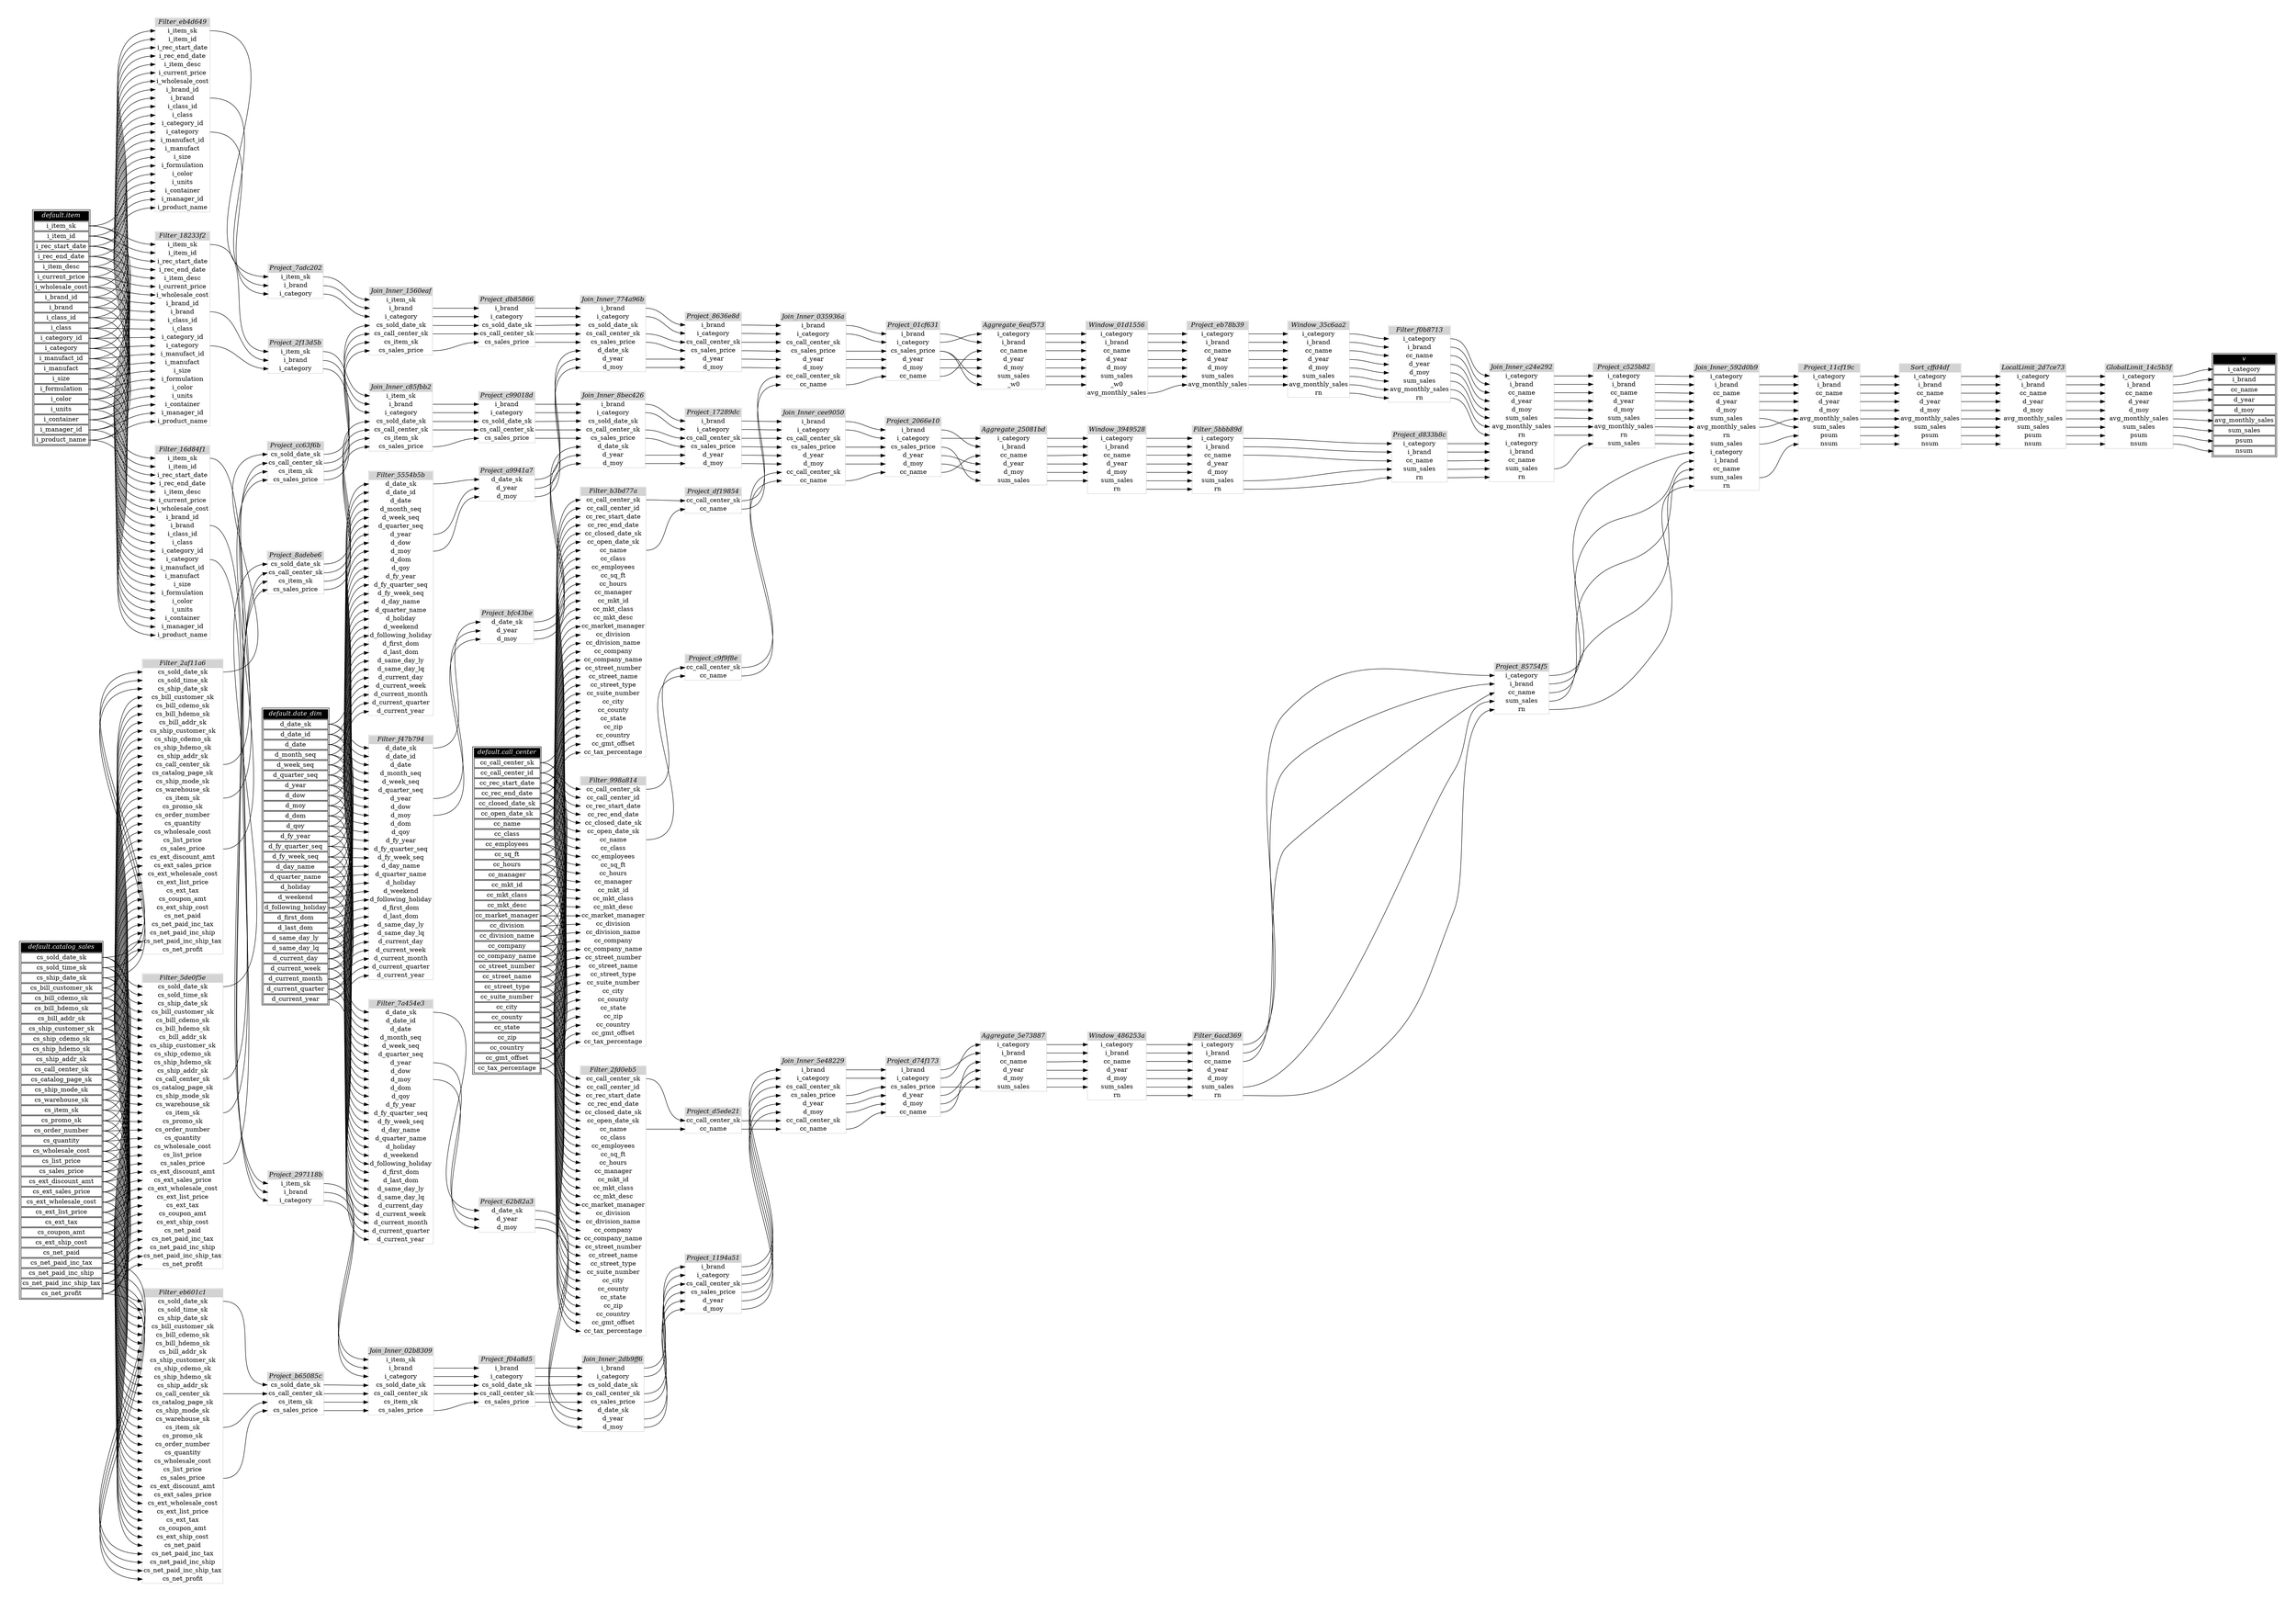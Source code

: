 // Automatically generated by TPCDSFlowTestSuite


digraph {
  graph [pad="0.5" nodesep="0.5" ranksep="1" fontname="Helvetica" rankdir=LR];
  node [shape=plaintext]

  
"Aggregate_25081bd" [label=<
<table color="lightgray" border="1" cellborder="0" cellspacing="0">
  <tr><td bgcolor="lightgray" port="nodeName"><i>Aggregate_25081bd</i></td></tr>
  <tr><td port="0">i_category</td></tr>
<tr><td port="1">i_brand</td></tr>
<tr><td port="2">cc_name</td></tr>
<tr><td port="3">d_year</td></tr>
<tr><td port="4">d_moy</td></tr>
<tr><td port="5">sum_sales</td></tr>
</table>>];
     

"Aggregate_5e73887" [label=<
<table color="lightgray" border="1" cellborder="0" cellspacing="0">
  <tr><td bgcolor="lightgray" port="nodeName"><i>Aggregate_5e73887</i></td></tr>
  <tr><td port="0">i_category</td></tr>
<tr><td port="1">i_brand</td></tr>
<tr><td port="2">cc_name</td></tr>
<tr><td port="3">d_year</td></tr>
<tr><td port="4">d_moy</td></tr>
<tr><td port="5">sum_sales</td></tr>
</table>>];
     

"Aggregate_6eaf573" [label=<
<table color="lightgray" border="1" cellborder="0" cellspacing="0">
  <tr><td bgcolor="lightgray" port="nodeName"><i>Aggregate_6eaf573</i></td></tr>
  <tr><td port="0">i_category</td></tr>
<tr><td port="1">i_brand</td></tr>
<tr><td port="2">cc_name</td></tr>
<tr><td port="3">d_year</td></tr>
<tr><td port="4">d_moy</td></tr>
<tr><td port="5">sum_sales</td></tr>
<tr><td port="6">_w0</td></tr>
</table>>];
     

"Filter_16d84f1" [label=<
<table color="lightgray" border="1" cellborder="0" cellspacing="0">
  <tr><td bgcolor="lightgray" port="nodeName"><i>Filter_16d84f1</i></td></tr>
  <tr><td port="0">i_item_sk</td></tr>
<tr><td port="1">i_item_id</td></tr>
<tr><td port="2">i_rec_start_date</td></tr>
<tr><td port="3">i_rec_end_date</td></tr>
<tr><td port="4">i_item_desc</td></tr>
<tr><td port="5">i_current_price</td></tr>
<tr><td port="6">i_wholesale_cost</td></tr>
<tr><td port="7">i_brand_id</td></tr>
<tr><td port="8">i_brand</td></tr>
<tr><td port="9">i_class_id</td></tr>
<tr><td port="10">i_class</td></tr>
<tr><td port="11">i_category_id</td></tr>
<tr><td port="12">i_category</td></tr>
<tr><td port="13">i_manufact_id</td></tr>
<tr><td port="14">i_manufact</td></tr>
<tr><td port="15">i_size</td></tr>
<tr><td port="16">i_formulation</td></tr>
<tr><td port="17">i_color</td></tr>
<tr><td port="18">i_units</td></tr>
<tr><td port="19">i_container</td></tr>
<tr><td port="20">i_manager_id</td></tr>
<tr><td port="21">i_product_name</td></tr>
</table>>];
     

"Filter_18233f2" [label=<
<table color="lightgray" border="1" cellborder="0" cellspacing="0">
  <tr><td bgcolor="lightgray" port="nodeName"><i>Filter_18233f2</i></td></tr>
  <tr><td port="0">i_item_sk</td></tr>
<tr><td port="1">i_item_id</td></tr>
<tr><td port="2">i_rec_start_date</td></tr>
<tr><td port="3">i_rec_end_date</td></tr>
<tr><td port="4">i_item_desc</td></tr>
<tr><td port="5">i_current_price</td></tr>
<tr><td port="6">i_wholesale_cost</td></tr>
<tr><td port="7">i_brand_id</td></tr>
<tr><td port="8">i_brand</td></tr>
<tr><td port="9">i_class_id</td></tr>
<tr><td port="10">i_class</td></tr>
<tr><td port="11">i_category_id</td></tr>
<tr><td port="12">i_category</td></tr>
<tr><td port="13">i_manufact_id</td></tr>
<tr><td port="14">i_manufact</td></tr>
<tr><td port="15">i_size</td></tr>
<tr><td port="16">i_formulation</td></tr>
<tr><td port="17">i_color</td></tr>
<tr><td port="18">i_units</td></tr>
<tr><td port="19">i_container</td></tr>
<tr><td port="20">i_manager_id</td></tr>
<tr><td port="21">i_product_name</td></tr>
</table>>];
     

"Filter_2af11a6" [label=<
<table color="lightgray" border="1" cellborder="0" cellspacing="0">
  <tr><td bgcolor="lightgray" port="nodeName"><i>Filter_2af11a6</i></td></tr>
  <tr><td port="0">cs_sold_date_sk</td></tr>
<tr><td port="1">cs_sold_time_sk</td></tr>
<tr><td port="2">cs_ship_date_sk</td></tr>
<tr><td port="3">cs_bill_customer_sk</td></tr>
<tr><td port="4">cs_bill_cdemo_sk</td></tr>
<tr><td port="5">cs_bill_hdemo_sk</td></tr>
<tr><td port="6">cs_bill_addr_sk</td></tr>
<tr><td port="7">cs_ship_customer_sk</td></tr>
<tr><td port="8">cs_ship_cdemo_sk</td></tr>
<tr><td port="9">cs_ship_hdemo_sk</td></tr>
<tr><td port="10">cs_ship_addr_sk</td></tr>
<tr><td port="11">cs_call_center_sk</td></tr>
<tr><td port="12">cs_catalog_page_sk</td></tr>
<tr><td port="13">cs_ship_mode_sk</td></tr>
<tr><td port="14">cs_warehouse_sk</td></tr>
<tr><td port="15">cs_item_sk</td></tr>
<tr><td port="16">cs_promo_sk</td></tr>
<tr><td port="17">cs_order_number</td></tr>
<tr><td port="18">cs_quantity</td></tr>
<tr><td port="19">cs_wholesale_cost</td></tr>
<tr><td port="20">cs_list_price</td></tr>
<tr><td port="21">cs_sales_price</td></tr>
<tr><td port="22">cs_ext_discount_amt</td></tr>
<tr><td port="23">cs_ext_sales_price</td></tr>
<tr><td port="24">cs_ext_wholesale_cost</td></tr>
<tr><td port="25">cs_ext_list_price</td></tr>
<tr><td port="26">cs_ext_tax</td></tr>
<tr><td port="27">cs_coupon_amt</td></tr>
<tr><td port="28">cs_ext_ship_cost</td></tr>
<tr><td port="29">cs_net_paid</td></tr>
<tr><td port="30">cs_net_paid_inc_tax</td></tr>
<tr><td port="31">cs_net_paid_inc_ship</td></tr>
<tr><td port="32">cs_net_paid_inc_ship_tax</td></tr>
<tr><td port="33">cs_net_profit</td></tr>
</table>>];
     

"Filter_2fd0eb5" [label=<
<table color="lightgray" border="1" cellborder="0" cellspacing="0">
  <tr><td bgcolor="lightgray" port="nodeName"><i>Filter_2fd0eb5</i></td></tr>
  <tr><td port="0">cc_call_center_sk</td></tr>
<tr><td port="1">cc_call_center_id</td></tr>
<tr><td port="2">cc_rec_start_date</td></tr>
<tr><td port="3">cc_rec_end_date</td></tr>
<tr><td port="4">cc_closed_date_sk</td></tr>
<tr><td port="5">cc_open_date_sk</td></tr>
<tr><td port="6">cc_name</td></tr>
<tr><td port="7">cc_class</td></tr>
<tr><td port="8">cc_employees</td></tr>
<tr><td port="9">cc_sq_ft</td></tr>
<tr><td port="10">cc_hours</td></tr>
<tr><td port="11">cc_manager</td></tr>
<tr><td port="12">cc_mkt_id</td></tr>
<tr><td port="13">cc_mkt_class</td></tr>
<tr><td port="14">cc_mkt_desc</td></tr>
<tr><td port="15">cc_market_manager</td></tr>
<tr><td port="16">cc_division</td></tr>
<tr><td port="17">cc_division_name</td></tr>
<tr><td port="18">cc_company</td></tr>
<tr><td port="19">cc_company_name</td></tr>
<tr><td port="20">cc_street_number</td></tr>
<tr><td port="21">cc_street_name</td></tr>
<tr><td port="22">cc_street_type</td></tr>
<tr><td port="23">cc_suite_number</td></tr>
<tr><td port="24">cc_city</td></tr>
<tr><td port="25">cc_county</td></tr>
<tr><td port="26">cc_state</td></tr>
<tr><td port="27">cc_zip</td></tr>
<tr><td port="28">cc_country</td></tr>
<tr><td port="29">cc_gmt_offset</td></tr>
<tr><td port="30">cc_tax_percentage</td></tr>
</table>>];
     

"Filter_5554b5b" [label=<
<table color="lightgray" border="1" cellborder="0" cellspacing="0">
  <tr><td bgcolor="lightgray" port="nodeName"><i>Filter_5554b5b</i></td></tr>
  <tr><td port="0">d_date_sk</td></tr>
<tr><td port="1">d_date_id</td></tr>
<tr><td port="2">d_date</td></tr>
<tr><td port="3">d_month_seq</td></tr>
<tr><td port="4">d_week_seq</td></tr>
<tr><td port="5">d_quarter_seq</td></tr>
<tr><td port="6">d_year</td></tr>
<tr><td port="7">d_dow</td></tr>
<tr><td port="8">d_moy</td></tr>
<tr><td port="9">d_dom</td></tr>
<tr><td port="10">d_qoy</td></tr>
<tr><td port="11">d_fy_year</td></tr>
<tr><td port="12">d_fy_quarter_seq</td></tr>
<tr><td port="13">d_fy_week_seq</td></tr>
<tr><td port="14">d_day_name</td></tr>
<tr><td port="15">d_quarter_name</td></tr>
<tr><td port="16">d_holiday</td></tr>
<tr><td port="17">d_weekend</td></tr>
<tr><td port="18">d_following_holiday</td></tr>
<tr><td port="19">d_first_dom</td></tr>
<tr><td port="20">d_last_dom</td></tr>
<tr><td port="21">d_same_day_ly</td></tr>
<tr><td port="22">d_same_day_lq</td></tr>
<tr><td port="23">d_current_day</td></tr>
<tr><td port="24">d_current_week</td></tr>
<tr><td port="25">d_current_month</td></tr>
<tr><td port="26">d_current_quarter</td></tr>
<tr><td port="27">d_current_year</td></tr>
</table>>];
     

"Filter_5bbb89d" [label=<
<table color="lightgray" border="1" cellborder="0" cellspacing="0">
  <tr><td bgcolor="lightgray" port="nodeName"><i>Filter_5bbb89d</i></td></tr>
  <tr><td port="0">i_category</td></tr>
<tr><td port="1">i_brand</td></tr>
<tr><td port="2">cc_name</td></tr>
<tr><td port="3">d_year</td></tr>
<tr><td port="4">d_moy</td></tr>
<tr><td port="5">sum_sales</td></tr>
<tr><td port="6">rn</td></tr>
</table>>];
     

"Filter_5de0f5e" [label=<
<table color="lightgray" border="1" cellborder="0" cellspacing="0">
  <tr><td bgcolor="lightgray" port="nodeName"><i>Filter_5de0f5e</i></td></tr>
  <tr><td port="0">cs_sold_date_sk</td></tr>
<tr><td port="1">cs_sold_time_sk</td></tr>
<tr><td port="2">cs_ship_date_sk</td></tr>
<tr><td port="3">cs_bill_customer_sk</td></tr>
<tr><td port="4">cs_bill_cdemo_sk</td></tr>
<tr><td port="5">cs_bill_hdemo_sk</td></tr>
<tr><td port="6">cs_bill_addr_sk</td></tr>
<tr><td port="7">cs_ship_customer_sk</td></tr>
<tr><td port="8">cs_ship_cdemo_sk</td></tr>
<tr><td port="9">cs_ship_hdemo_sk</td></tr>
<tr><td port="10">cs_ship_addr_sk</td></tr>
<tr><td port="11">cs_call_center_sk</td></tr>
<tr><td port="12">cs_catalog_page_sk</td></tr>
<tr><td port="13">cs_ship_mode_sk</td></tr>
<tr><td port="14">cs_warehouse_sk</td></tr>
<tr><td port="15">cs_item_sk</td></tr>
<tr><td port="16">cs_promo_sk</td></tr>
<tr><td port="17">cs_order_number</td></tr>
<tr><td port="18">cs_quantity</td></tr>
<tr><td port="19">cs_wholesale_cost</td></tr>
<tr><td port="20">cs_list_price</td></tr>
<tr><td port="21">cs_sales_price</td></tr>
<tr><td port="22">cs_ext_discount_amt</td></tr>
<tr><td port="23">cs_ext_sales_price</td></tr>
<tr><td port="24">cs_ext_wholesale_cost</td></tr>
<tr><td port="25">cs_ext_list_price</td></tr>
<tr><td port="26">cs_ext_tax</td></tr>
<tr><td port="27">cs_coupon_amt</td></tr>
<tr><td port="28">cs_ext_ship_cost</td></tr>
<tr><td port="29">cs_net_paid</td></tr>
<tr><td port="30">cs_net_paid_inc_tax</td></tr>
<tr><td port="31">cs_net_paid_inc_ship</td></tr>
<tr><td port="32">cs_net_paid_inc_ship_tax</td></tr>
<tr><td port="33">cs_net_profit</td></tr>
</table>>];
     

"Filter_6acd369" [label=<
<table color="lightgray" border="1" cellborder="0" cellspacing="0">
  <tr><td bgcolor="lightgray" port="nodeName"><i>Filter_6acd369</i></td></tr>
  <tr><td port="0">i_category</td></tr>
<tr><td port="1">i_brand</td></tr>
<tr><td port="2">cc_name</td></tr>
<tr><td port="3">d_year</td></tr>
<tr><td port="4">d_moy</td></tr>
<tr><td port="5">sum_sales</td></tr>
<tr><td port="6">rn</td></tr>
</table>>];
     

"Filter_7a454e3" [label=<
<table color="lightgray" border="1" cellborder="0" cellspacing="0">
  <tr><td bgcolor="lightgray" port="nodeName"><i>Filter_7a454e3</i></td></tr>
  <tr><td port="0">d_date_sk</td></tr>
<tr><td port="1">d_date_id</td></tr>
<tr><td port="2">d_date</td></tr>
<tr><td port="3">d_month_seq</td></tr>
<tr><td port="4">d_week_seq</td></tr>
<tr><td port="5">d_quarter_seq</td></tr>
<tr><td port="6">d_year</td></tr>
<tr><td port="7">d_dow</td></tr>
<tr><td port="8">d_moy</td></tr>
<tr><td port="9">d_dom</td></tr>
<tr><td port="10">d_qoy</td></tr>
<tr><td port="11">d_fy_year</td></tr>
<tr><td port="12">d_fy_quarter_seq</td></tr>
<tr><td port="13">d_fy_week_seq</td></tr>
<tr><td port="14">d_day_name</td></tr>
<tr><td port="15">d_quarter_name</td></tr>
<tr><td port="16">d_holiday</td></tr>
<tr><td port="17">d_weekend</td></tr>
<tr><td port="18">d_following_holiday</td></tr>
<tr><td port="19">d_first_dom</td></tr>
<tr><td port="20">d_last_dom</td></tr>
<tr><td port="21">d_same_day_ly</td></tr>
<tr><td port="22">d_same_day_lq</td></tr>
<tr><td port="23">d_current_day</td></tr>
<tr><td port="24">d_current_week</td></tr>
<tr><td port="25">d_current_month</td></tr>
<tr><td port="26">d_current_quarter</td></tr>
<tr><td port="27">d_current_year</td></tr>
</table>>];
     

"Filter_998a814" [label=<
<table color="lightgray" border="1" cellborder="0" cellspacing="0">
  <tr><td bgcolor="lightgray" port="nodeName"><i>Filter_998a814</i></td></tr>
  <tr><td port="0">cc_call_center_sk</td></tr>
<tr><td port="1">cc_call_center_id</td></tr>
<tr><td port="2">cc_rec_start_date</td></tr>
<tr><td port="3">cc_rec_end_date</td></tr>
<tr><td port="4">cc_closed_date_sk</td></tr>
<tr><td port="5">cc_open_date_sk</td></tr>
<tr><td port="6">cc_name</td></tr>
<tr><td port="7">cc_class</td></tr>
<tr><td port="8">cc_employees</td></tr>
<tr><td port="9">cc_sq_ft</td></tr>
<tr><td port="10">cc_hours</td></tr>
<tr><td port="11">cc_manager</td></tr>
<tr><td port="12">cc_mkt_id</td></tr>
<tr><td port="13">cc_mkt_class</td></tr>
<tr><td port="14">cc_mkt_desc</td></tr>
<tr><td port="15">cc_market_manager</td></tr>
<tr><td port="16">cc_division</td></tr>
<tr><td port="17">cc_division_name</td></tr>
<tr><td port="18">cc_company</td></tr>
<tr><td port="19">cc_company_name</td></tr>
<tr><td port="20">cc_street_number</td></tr>
<tr><td port="21">cc_street_name</td></tr>
<tr><td port="22">cc_street_type</td></tr>
<tr><td port="23">cc_suite_number</td></tr>
<tr><td port="24">cc_city</td></tr>
<tr><td port="25">cc_county</td></tr>
<tr><td port="26">cc_state</td></tr>
<tr><td port="27">cc_zip</td></tr>
<tr><td port="28">cc_country</td></tr>
<tr><td port="29">cc_gmt_offset</td></tr>
<tr><td port="30">cc_tax_percentage</td></tr>
</table>>];
     

"Filter_b3bd77a" [label=<
<table color="lightgray" border="1" cellborder="0" cellspacing="0">
  <tr><td bgcolor="lightgray" port="nodeName"><i>Filter_b3bd77a</i></td></tr>
  <tr><td port="0">cc_call_center_sk</td></tr>
<tr><td port="1">cc_call_center_id</td></tr>
<tr><td port="2">cc_rec_start_date</td></tr>
<tr><td port="3">cc_rec_end_date</td></tr>
<tr><td port="4">cc_closed_date_sk</td></tr>
<tr><td port="5">cc_open_date_sk</td></tr>
<tr><td port="6">cc_name</td></tr>
<tr><td port="7">cc_class</td></tr>
<tr><td port="8">cc_employees</td></tr>
<tr><td port="9">cc_sq_ft</td></tr>
<tr><td port="10">cc_hours</td></tr>
<tr><td port="11">cc_manager</td></tr>
<tr><td port="12">cc_mkt_id</td></tr>
<tr><td port="13">cc_mkt_class</td></tr>
<tr><td port="14">cc_mkt_desc</td></tr>
<tr><td port="15">cc_market_manager</td></tr>
<tr><td port="16">cc_division</td></tr>
<tr><td port="17">cc_division_name</td></tr>
<tr><td port="18">cc_company</td></tr>
<tr><td port="19">cc_company_name</td></tr>
<tr><td port="20">cc_street_number</td></tr>
<tr><td port="21">cc_street_name</td></tr>
<tr><td port="22">cc_street_type</td></tr>
<tr><td port="23">cc_suite_number</td></tr>
<tr><td port="24">cc_city</td></tr>
<tr><td port="25">cc_county</td></tr>
<tr><td port="26">cc_state</td></tr>
<tr><td port="27">cc_zip</td></tr>
<tr><td port="28">cc_country</td></tr>
<tr><td port="29">cc_gmt_offset</td></tr>
<tr><td port="30">cc_tax_percentage</td></tr>
</table>>];
     

"Filter_eb4d649" [label=<
<table color="lightgray" border="1" cellborder="0" cellspacing="0">
  <tr><td bgcolor="lightgray" port="nodeName"><i>Filter_eb4d649</i></td></tr>
  <tr><td port="0">i_item_sk</td></tr>
<tr><td port="1">i_item_id</td></tr>
<tr><td port="2">i_rec_start_date</td></tr>
<tr><td port="3">i_rec_end_date</td></tr>
<tr><td port="4">i_item_desc</td></tr>
<tr><td port="5">i_current_price</td></tr>
<tr><td port="6">i_wholesale_cost</td></tr>
<tr><td port="7">i_brand_id</td></tr>
<tr><td port="8">i_brand</td></tr>
<tr><td port="9">i_class_id</td></tr>
<tr><td port="10">i_class</td></tr>
<tr><td port="11">i_category_id</td></tr>
<tr><td port="12">i_category</td></tr>
<tr><td port="13">i_manufact_id</td></tr>
<tr><td port="14">i_manufact</td></tr>
<tr><td port="15">i_size</td></tr>
<tr><td port="16">i_formulation</td></tr>
<tr><td port="17">i_color</td></tr>
<tr><td port="18">i_units</td></tr>
<tr><td port="19">i_container</td></tr>
<tr><td port="20">i_manager_id</td></tr>
<tr><td port="21">i_product_name</td></tr>
</table>>];
     

"Filter_eb601c1" [label=<
<table color="lightgray" border="1" cellborder="0" cellspacing="0">
  <tr><td bgcolor="lightgray" port="nodeName"><i>Filter_eb601c1</i></td></tr>
  <tr><td port="0">cs_sold_date_sk</td></tr>
<tr><td port="1">cs_sold_time_sk</td></tr>
<tr><td port="2">cs_ship_date_sk</td></tr>
<tr><td port="3">cs_bill_customer_sk</td></tr>
<tr><td port="4">cs_bill_cdemo_sk</td></tr>
<tr><td port="5">cs_bill_hdemo_sk</td></tr>
<tr><td port="6">cs_bill_addr_sk</td></tr>
<tr><td port="7">cs_ship_customer_sk</td></tr>
<tr><td port="8">cs_ship_cdemo_sk</td></tr>
<tr><td port="9">cs_ship_hdemo_sk</td></tr>
<tr><td port="10">cs_ship_addr_sk</td></tr>
<tr><td port="11">cs_call_center_sk</td></tr>
<tr><td port="12">cs_catalog_page_sk</td></tr>
<tr><td port="13">cs_ship_mode_sk</td></tr>
<tr><td port="14">cs_warehouse_sk</td></tr>
<tr><td port="15">cs_item_sk</td></tr>
<tr><td port="16">cs_promo_sk</td></tr>
<tr><td port="17">cs_order_number</td></tr>
<tr><td port="18">cs_quantity</td></tr>
<tr><td port="19">cs_wholesale_cost</td></tr>
<tr><td port="20">cs_list_price</td></tr>
<tr><td port="21">cs_sales_price</td></tr>
<tr><td port="22">cs_ext_discount_amt</td></tr>
<tr><td port="23">cs_ext_sales_price</td></tr>
<tr><td port="24">cs_ext_wholesale_cost</td></tr>
<tr><td port="25">cs_ext_list_price</td></tr>
<tr><td port="26">cs_ext_tax</td></tr>
<tr><td port="27">cs_coupon_amt</td></tr>
<tr><td port="28">cs_ext_ship_cost</td></tr>
<tr><td port="29">cs_net_paid</td></tr>
<tr><td port="30">cs_net_paid_inc_tax</td></tr>
<tr><td port="31">cs_net_paid_inc_ship</td></tr>
<tr><td port="32">cs_net_paid_inc_ship_tax</td></tr>
<tr><td port="33">cs_net_profit</td></tr>
</table>>];
     

"Filter_f0b8713" [label=<
<table color="lightgray" border="1" cellborder="0" cellspacing="0">
  <tr><td bgcolor="lightgray" port="nodeName"><i>Filter_f0b8713</i></td></tr>
  <tr><td port="0">i_category</td></tr>
<tr><td port="1">i_brand</td></tr>
<tr><td port="2">cc_name</td></tr>
<tr><td port="3">d_year</td></tr>
<tr><td port="4">d_moy</td></tr>
<tr><td port="5">sum_sales</td></tr>
<tr><td port="6">avg_monthly_sales</td></tr>
<tr><td port="7">rn</td></tr>
</table>>];
     

"Filter_f47b794" [label=<
<table color="lightgray" border="1" cellborder="0" cellspacing="0">
  <tr><td bgcolor="lightgray" port="nodeName"><i>Filter_f47b794</i></td></tr>
  <tr><td port="0">d_date_sk</td></tr>
<tr><td port="1">d_date_id</td></tr>
<tr><td port="2">d_date</td></tr>
<tr><td port="3">d_month_seq</td></tr>
<tr><td port="4">d_week_seq</td></tr>
<tr><td port="5">d_quarter_seq</td></tr>
<tr><td port="6">d_year</td></tr>
<tr><td port="7">d_dow</td></tr>
<tr><td port="8">d_moy</td></tr>
<tr><td port="9">d_dom</td></tr>
<tr><td port="10">d_qoy</td></tr>
<tr><td port="11">d_fy_year</td></tr>
<tr><td port="12">d_fy_quarter_seq</td></tr>
<tr><td port="13">d_fy_week_seq</td></tr>
<tr><td port="14">d_day_name</td></tr>
<tr><td port="15">d_quarter_name</td></tr>
<tr><td port="16">d_holiday</td></tr>
<tr><td port="17">d_weekend</td></tr>
<tr><td port="18">d_following_holiday</td></tr>
<tr><td port="19">d_first_dom</td></tr>
<tr><td port="20">d_last_dom</td></tr>
<tr><td port="21">d_same_day_ly</td></tr>
<tr><td port="22">d_same_day_lq</td></tr>
<tr><td port="23">d_current_day</td></tr>
<tr><td port="24">d_current_week</td></tr>
<tr><td port="25">d_current_month</td></tr>
<tr><td port="26">d_current_quarter</td></tr>
<tr><td port="27">d_current_year</td></tr>
</table>>];
     

"GlobalLimit_14c5b5f" [label=<
<table color="lightgray" border="1" cellborder="0" cellspacing="0">
  <tr><td bgcolor="lightgray" port="nodeName"><i>GlobalLimit_14c5b5f</i></td></tr>
  <tr><td port="0">i_category</td></tr>
<tr><td port="1">i_brand</td></tr>
<tr><td port="2">cc_name</td></tr>
<tr><td port="3">d_year</td></tr>
<tr><td port="4">d_moy</td></tr>
<tr><td port="5">avg_monthly_sales</td></tr>
<tr><td port="6">sum_sales</td></tr>
<tr><td port="7">psum</td></tr>
<tr><td port="8">nsum</td></tr>
</table>>];
     

"Join_Inner_02b8309" [label=<
<table color="lightgray" border="1" cellborder="0" cellspacing="0">
  <tr><td bgcolor="lightgray" port="nodeName"><i>Join_Inner_02b8309</i></td></tr>
  <tr><td port="0">i_item_sk</td></tr>
<tr><td port="1">i_brand</td></tr>
<tr><td port="2">i_category</td></tr>
<tr><td port="3">cs_sold_date_sk</td></tr>
<tr><td port="4">cs_call_center_sk</td></tr>
<tr><td port="5">cs_item_sk</td></tr>
<tr><td port="6">cs_sales_price</td></tr>
</table>>];
     

"Join_Inner_035936a" [label=<
<table color="lightgray" border="1" cellborder="0" cellspacing="0">
  <tr><td bgcolor="lightgray" port="nodeName"><i>Join_Inner_035936a</i></td></tr>
  <tr><td port="0">i_brand</td></tr>
<tr><td port="1">i_category</td></tr>
<tr><td port="2">cs_call_center_sk</td></tr>
<tr><td port="3">cs_sales_price</td></tr>
<tr><td port="4">d_year</td></tr>
<tr><td port="5">d_moy</td></tr>
<tr><td port="6">cc_call_center_sk</td></tr>
<tr><td port="7">cc_name</td></tr>
</table>>];
     

"Join_Inner_1560eaf" [label=<
<table color="lightgray" border="1" cellborder="0" cellspacing="0">
  <tr><td bgcolor="lightgray" port="nodeName"><i>Join_Inner_1560eaf</i></td></tr>
  <tr><td port="0">i_item_sk</td></tr>
<tr><td port="1">i_brand</td></tr>
<tr><td port="2">i_category</td></tr>
<tr><td port="3">cs_sold_date_sk</td></tr>
<tr><td port="4">cs_call_center_sk</td></tr>
<tr><td port="5">cs_item_sk</td></tr>
<tr><td port="6">cs_sales_price</td></tr>
</table>>];
     

"Join_Inner_2db9ff6" [label=<
<table color="lightgray" border="1" cellborder="0" cellspacing="0">
  <tr><td bgcolor="lightgray" port="nodeName"><i>Join_Inner_2db9ff6</i></td></tr>
  <tr><td port="0">i_brand</td></tr>
<tr><td port="1">i_category</td></tr>
<tr><td port="2">cs_sold_date_sk</td></tr>
<tr><td port="3">cs_call_center_sk</td></tr>
<tr><td port="4">cs_sales_price</td></tr>
<tr><td port="5">d_date_sk</td></tr>
<tr><td port="6">d_year</td></tr>
<tr><td port="7">d_moy</td></tr>
</table>>];
     

"Join_Inner_592d0b9" [label=<
<table color="lightgray" border="1" cellborder="0" cellspacing="0">
  <tr><td bgcolor="lightgray" port="nodeName"><i>Join_Inner_592d0b9</i></td></tr>
  <tr><td port="0">i_category</td></tr>
<tr><td port="1">i_brand</td></tr>
<tr><td port="2">cc_name</td></tr>
<tr><td port="3">d_year</td></tr>
<tr><td port="4">d_moy</td></tr>
<tr><td port="5">sum_sales</td></tr>
<tr><td port="6">avg_monthly_sales</td></tr>
<tr><td port="7">rn</td></tr>
<tr><td port="8">sum_sales</td></tr>
<tr><td port="9">i_category</td></tr>
<tr><td port="10">i_brand</td></tr>
<tr><td port="11">cc_name</td></tr>
<tr><td port="12">sum_sales</td></tr>
<tr><td port="13">rn</td></tr>
</table>>];
     

"Join_Inner_5e48229" [label=<
<table color="lightgray" border="1" cellborder="0" cellspacing="0">
  <tr><td bgcolor="lightgray" port="nodeName"><i>Join_Inner_5e48229</i></td></tr>
  <tr><td port="0">i_brand</td></tr>
<tr><td port="1">i_category</td></tr>
<tr><td port="2">cs_call_center_sk</td></tr>
<tr><td port="3">cs_sales_price</td></tr>
<tr><td port="4">d_year</td></tr>
<tr><td port="5">d_moy</td></tr>
<tr><td port="6">cc_call_center_sk</td></tr>
<tr><td port="7">cc_name</td></tr>
</table>>];
     

"Join_Inner_774a96b" [label=<
<table color="lightgray" border="1" cellborder="0" cellspacing="0">
  <tr><td bgcolor="lightgray" port="nodeName"><i>Join_Inner_774a96b</i></td></tr>
  <tr><td port="0">i_brand</td></tr>
<tr><td port="1">i_category</td></tr>
<tr><td port="2">cs_sold_date_sk</td></tr>
<tr><td port="3">cs_call_center_sk</td></tr>
<tr><td port="4">cs_sales_price</td></tr>
<tr><td port="5">d_date_sk</td></tr>
<tr><td port="6">d_year</td></tr>
<tr><td port="7">d_moy</td></tr>
</table>>];
     

"Join_Inner_8bec426" [label=<
<table color="lightgray" border="1" cellborder="0" cellspacing="0">
  <tr><td bgcolor="lightgray" port="nodeName"><i>Join_Inner_8bec426</i></td></tr>
  <tr><td port="0">i_brand</td></tr>
<tr><td port="1">i_category</td></tr>
<tr><td port="2">cs_sold_date_sk</td></tr>
<tr><td port="3">cs_call_center_sk</td></tr>
<tr><td port="4">cs_sales_price</td></tr>
<tr><td port="5">d_date_sk</td></tr>
<tr><td port="6">d_year</td></tr>
<tr><td port="7">d_moy</td></tr>
</table>>];
     

"Join_Inner_c24e292" [label=<
<table color="lightgray" border="1" cellborder="0" cellspacing="0">
  <tr><td bgcolor="lightgray" port="nodeName"><i>Join_Inner_c24e292</i></td></tr>
  <tr><td port="0">i_category</td></tr>
<tr><td port="1">i_brand</td></tr>
<tr><td port="2">cc_name</td></tr>
<tr><td port="3">d_year</td></tr>
<tr><td port="4">d_moy</td></tr>
<tr><td port="5">sum_sales</td></tr>
<tr><td port="6">avg_monthly_sales</td></tr>
<tr><td port="7">rn</td></tr>
<tr><td port="8">i_category</td></tr>
<tr><td port="9">i_brand</td></tr>
<tr><td port="10">cc_name</td></tr>
<tr><td port="11">sum_sales</td></tr>
<tr><td port="12">rn</td></tr>
</table>>];
     

"Join_Inner_c85fbb2" [label=<
<table color="lightgray" border="1" cellborder="0" cellspacing="0">
  <tr><td bgcolor="lightgray" port="nodeName"><i>Join_Inner_c85fbb2</i></td></tr>
  <tr><td port="0">i_item_sk</td></tr>
<tr><td port="1">i_brand</td></tr>
<tr><td port="2">i_category</td></tr>
<tr><td port="3">cs_sold_date_sk</td></tr>
<tr><td port="4">cs_call_center_sk</td></tr>
<tr><td port="5">cs_item_sk</td></tr>
<tr><td port="6">cs_sales_price</td></tr>
</table>>];
     

"Join_Inner_cee9050" [label=<
<table color="lightgray" border="1" cellborder="0" cellspacing="0">
  <tr><td bgcolor="lightgray" port="nodeName"><i>Join_Inner_cee9050</i></td></tr>
  <tr><td port="0">i_brand</td></tr>
<tr><td port="1">i_category</td></tr>
<tr><td port="2">cs_call_center_sk</td></tr>
<tr><td port="3">cs_sales_price</td></tr>
<tr><td port="4">d_year</td></tr>
<tr><td port="5">d_moy</td></tr>
<tr><td port="6">cc_call_center_sk</td></tr>
<tr><td port="7">cc_name</td></tr>
</table>>];
     

"LocalLimit_2d7ce73" [label=<
<table color="lightgray" border="1" cellborder="0" cellspacing="0">
  <tr><td bgcolor="lightgray" port="nodeName"><i>LocalLimit_2d7ce73</i></td></tr>
  <tr><td port="0">i_category</td></tr>
<tr><td port="1">i_brand</td></tr>
<tr><td port="2">cc_name</td></tr>
<tr><td port="3">d_year</td></tr>
<tr><td port="4">d_moy</td></tr>
<tr><td port="5">avg_monthly_sales</td></tr>
<tr><td port="6">sum_sales</td></tr>
<tr><td port="7">psum</td></tr>
<tr><td port="8">nsum</td></tr>
</table>>];
     

"Project_01cf631" [label=<
<table color="lightgray" border="1" cellborder="0" cellspacing="0">
  <tr><td bgcolor="lightgray" port="nodeName"><i>Project_01cf631</i></td></tr>
  <tr><td port="0">i_brand</td></tr>
<tr><td port="1">i_category</td></tr>
<tr><td port="2">cs_sales_price</td></tr>
<tr><td port="3">d_year</td></tr>
<tr><td port="4">d_moy</td></tr>
<tr><td port="5">cc_name</td></tr>
</table>>];
     

"Project_1194a51" [label=<
<table color="lightgray" border="1" cellborder="0" cellspacing="0">
  <tr><td bgcolor="lightgray" port="nodeName"><i>Project_1194a51</i></td></tr>
  <tr><td port="0">i_brand</td></tr>
<tr><td port="1">i_category</td></tr>
<tr><td port="2">cs_call_center_sk</td></tr>
<tr><td port="3">cs_sales_price</td></tr>
<tr><td port="4">d_year</td></tr>
<tr><td port="5">d_moy</td></tr>
</table>>];
     

"Project_11cf19c" [label=<
<table color="lightgray" border="1" cellborder="0" cellspacing="0">
  <tr><td bgcolor="lightgray" port="nodeName"><i>Project_11cf19c</i></td></tr>
  <tr><td port="0">i_category</td></tr>
<tr><td port="1">i_brand</td></tr>
<tr><td port="2">cc_name</td></tr>
<tr><td port="3">d_year</td></tr>
<tr><td port="4">d_moy</td></tr>
<tr><td port="5">avg_monthly_sales</td></tr>
<tr><td port="6">sum_sales</td></tr>
<tr><td port="7">psum</td></tr>
<tr><td port="8">nsum</td></tr>
</table>>];
     

"Project_17289dc" [label=<
<table color="lightgray" border="1" cellborder="0" cellspacing="0">
  <tr><td bgcolor="lightgray" port="nodeName"><i>Project_17289dc</i></td></tr>
  <tr><td port="0">i_brand</td></tr>
<tr><td port="1">i_category</td></tr>
<tr><td port="2">cs_call_center_sk</td></tr>
<tr><td port="3">cs_sales_price</td></tr>
<tr><td port="4">d_year</td></tr>
<tr><td port="5">d_moy</td></tr>
</table>>];
     

"Project_2066e10" [label=<
<table color="lightgray" border="1" cellborder="0" cellspacing="0">
  <tr><td bgcolor="lightgray" port="nodeName"><i>Project_2066e10</i></td></tr>
  <tr><td port="0">i_brand</td></tr>
<tr><td port="1">i_category</td></tr>
<tr><td port="2">cs_sales_price</td></tr>
<tr><td port="3">d_year</td></tr>
<tr><td port="4">d_moy</td></tr>
<tr><td port="5">cc_name</td></tr>
</table>>];
     

"Project_297118b" [label=<
<table color="lightgray" border="1" cellborder="0" cellspacing="0">
  <tr><td bgcolor="lightgray" port="nodeName"><i>Project_297118b</i></td></tr>
  <tr><td port="0">i_item_sk</td></tr>
<tr><td port="1">i_brand</td></tr>
<tr><td port="2">i_category</td></tr>
</table>>];
     

"Project_2f13d5b" [label=<
<table color="lightgray" border="1" cellborder="0" cellspacing="0">
  <tr><td bgcolor="lightgray" port="nodeName"><i>Project_2f13d5b</i></td></tr>
  <tr><td port="0">i_item_sk</td></tr>
<tr><td port="1">i_brand</td></tr>
<tr><td port="2">i_category</td></tr>
</table>>];
     

"Project_62b82a3" [label=<
<table color="lightgray" border="1" cellborder="0" cellspacing="0">
  <tr><td bgcolor="lightgray" port="nodeName"><i>Project_62b82a3</i></td></tr>
  <tr><td port="0">d_date_sk</td></tr>
<tr><td port="1">d_year</td></tr>
<tr><td port="2">d_moy</td></tr>
</table>>];
     

"Project_7adc202" [label=<
<table color="lightgray" border="1" cellborder="0" cellspacing="0">
  <tr><td bgcolor="lightgray" port="nodeName"><i>Project_7adc202</i></td></tr>
  <tr><td port="0">i_item_sk</td></tr>
<tr><td port="1">i_brand</td></tr>
<tr><td port="2">i_category</td></tr>
</table>>];
     

"Project_85754f5" [label=<
<table color="lightgray" border="1" cellborder="0" cellspacing="0">
  <tr><td bgcolor="lightgray" port="nodeName"><i>Project_85754f5</i></td></tr>
  <tr><td port="0">i_category</td></tr>
<tr><td port="1">i_brand</td></tr>
<tr><td port="2">cc_name</td></tr>
<tr><td port="3">sum_sales</td></tr>
<tr><td port="4">rn</td></tr>
</table>>];
     

"Project_8636e8d" [label=<
<table color="lightgray" border="1" cellborder="0" cellspacing="0">
  <tr><td bgcolor="lightgray" port="nodeName"><i>Project_8636e8d</i></td></tr>
  <tr><td port="0">i_brand</td></tr>
<tr><td port="1">i_category</td></tr>
<tr><td port="2">cs_call_center_sk</td></tr>
<tr><td port="3">cs_sales_price</td></tr>
<tr><td port="4">d_year</td></tr>
<tr><td port="5">d_moy</td></tr>
</table>>];
     

"Project_8adebe6" [label=<
<table color="lightgray" border="1" cellborder="0" cellspacing="0">
  <tr><td bgcolor="lightgray" port="nodeName"><i>Project_8adebe6</i></td></tr>
  <tr><td port="0">cs_sold_date_sk</td></tr>
<tr><td port="1">cs_call_center_sk</td></tr>
<tr><td port="2">cs_item_sk</td></tr>
<tr><td port="3">cs_sales_price</td></tr>
</table>>];
     

"Project_a9941a7" [label=<
<table color="lightgray" border="1" cellborder="0" cellspacing="0">
  <tr><td bgcolor="lightgray" port="nodeName"><i>Project_a9941a7</i></td></tr>
  <tr><td port="0">d_date_sk</td></tr>
<tr><td port="1">d_year</td></tr>
<tr><td port="2">d_moy</td></tr>
</table>>];
     

"Project_b65085c" [label=<
<table color="lightgray" border="1" cellborder="0" cellspacing="0">
  <tr><td bgcolor="lightgray" port="nodeName"><i>Project_b65085c</i></td></tr>
  <tr><td port="0">cs_sold_date_sk</td></tr>
<tr><td port="1">cs_call_center_sk</td></tr>
<tr><td port="2">cs_item_sk</td></tr>
<tr><td port="3">cs_sales_price</td></tr>
</table>>];
     

"Project_bfc43be" [label=<
<table color="lightgray" border="1" cellborder="0" cellspacing="0">
  <tr><td bgcolor="lightgray" port="nodeName"><i>Project_bfc43be</i></td></tr>
  <tr><td port="0">d_date_sk</td></tr>
<tr><td port="1">d_year</td></tr>
<tr><td port="2">d_moy</td></tr>
</table>>];
     

"Project_c525b82" [label=<
<table color="lightgray" border="1" cellborder="0" cellspacing="0">
  <tr><td bgcolor="lightgray" port="nodeName"><i>Project_c525b82</i></td></tr>
  <tr><td port="0">i_category</td></tr>
<tr><td port="1">i_brand</td></tr>
<tr><td port="2">cc_name</td></tr>
<tr><td port="3">d_year</td></tr>
<tr><td port="4">d_moy</td></tr>
<tr><td port="5">sum_sales</td></tr>
<tr><td port="6">avg_monthly_sales</td></tr>
<tr><td port="7">rn</td></tr>
<tr><td port="8">sum_sales</td></tr>
</table>>];
     

"Project_c99018d" [label=<
<table color="lightgray" border="1" cellborder="0" cellspacing="0">
  <tr><td bgcolor="lightgray" port="nodeName"><i>Project_c99018d</i></td></tr>
  <tr><td port="0">i_brand</td></tr>
<tr><td port="1">i_category</td></tr>
<tr><td port="2">cs_sold_date_sk</td></tr>
<tr><td port="3">cs_call_center_sk</td></tr>
<tr><td port="4">cs_sales_price</td></tr>
</table>>];
     

"Project_c9f9f8e" [label=<
<table color="lightgray" border="1" cellborder="0" cellspacing="0">
  <tr><td bgcolor="lightgray" port="nodeName"><i>Project_c9f9f8e</i></td></tr>
  <tr><td port="0">cc_call_center_sk</td></tr>
<tr><td port="1">cc_name</td></tr>
</table>>];
     

"Project_cc63f6b" [label=<
<table color="lightgray" border="1" cellborder="0" cellspacing="0">
  <tr><td bgcolor="lightgray" port="nodeName"><i>Project_cc63f6b</i></td></tr>
  <tr><td port="0">cs_sold_date_sk</td></tr>
<tr><td port="1">cs_call_center_sk</td></tr>
<tr><td port="2">cs_item_sk</td></tr>
<tr><td port="3">cs_sales_price</td></tr>
</table>>];
     

"Project_d5ede21" [label=<
<table color="lightgray" border="1" cellborder="0" cellspacing="0">
  <tr><td bgcolor="lightgray" port="nodeName"><i>Project_d5ede21</i></td></tr>
  <tr><td port="0">cc_call_center_sk</td></tr>
<tr><td port="1">cc_name</td></tr>
</table>>];
     

"Project_d74f173" [label=<
<table color="lightgray" border="1" cellborder="0" cellspacing="0">
  <tr><td bgcolor="lightgray" port="nodeName"><i>Project_d74f173</i></td></tr>
  <tr><td port="0">i_brand</td></tr>
<tr><td port="1">i_category</td></tr>
<tr><td port="2">cs_sales_price</td></tr>
<tr><td port="3">d_year</td></tr>
<tr><td port="4">d_moy</td></tr>
<tr><td port="5">cc_name</td></tr>
</table>>];
     

"Project_d833b8c" [label=<
<table color="lightgray" border="1" cellborder="0" cellspacing="0">
  <tr><td bgcolor="lightgray" port="nodeName"><i>Project_d833b8c</i></td></tr>
  <tr><td port="0">i_category</td></tr>
<tr><td port="1">i_brand</td></tr>
<tr><td port="2">cc_name</td></tr>
<tr><td port="3">sum_sales</td></tr>
<tr><td port="4">rn</td></tr>
</table>>];
     

"Project_db85866" [label=<
<table color="lightgray" border="1" cellborder="0" cellspacing="0">
  <tr><td bgcolor="lightgray" port="nodeName"><i>Project_db85866</i></td></tr>
  <tr><td port="0">i_brand</td></tr>
<tr><td port="1">i_category</td></tr>
<tr><td port="2">cs_sold_date_sk</td></tr>
<tr><td port="3">cs_call_center_sk</td></tr>
<tr><td port="4">cs_sales_price</td></tr>
</table>>];
     

"Project_df19854" [label=<
<table color="lightgray" border="1" cellborder="0" cellspacing="0">
  <tr><td bgcolor="lightgray" port="nodeName"><i>Project_df19854</i></td></tr>
  <tr><td port="0">cc_call_center_sk</td></tr>
<tr><td port="1">cc_name</td></tr>
</table>>];
     

"Project_eb78b39" [label=<
<table color="lightgray" border="1" cellborder="0" cellspacing="0">
  <tr><td bgcolor="lightgray" port="nodeName"><i>Project_eb78b39</i></td></tr>
  <tr><td port="0">i_category</td></tr>
<tr><td port="1">i_brand</td></tr>
<tr><td port="2">cc_name</td></tr>
<tr><td port="3">d_year</td></tr>
<tr><td port="4">d_moy</td></tr>
<tr><td port="5">sum_sales</td></tr>
<tr><td port="6">avg_monthly_sales</td></tr>
</table>>];
     

"Project_f04a8d5" [label=<
<table color="lightgray" border="1" cellborder="0" cellspacing="0">
  <tr><td bgcolor="lightgray" port="nodeName"><i>Project_f04a8d5</i></td></tr>
  <tr><td port="0">i_brand</td></tr>
<tr><td port="1">i_category</td></tr>
<tr><td port="2">cs_sold_date_sk</td></tr>
<tr><td port="3">cs_call_center_sk</td></tr>
<tr><td port="4">cs_sales_price</td></tr>
</table>>];
     

"Sort_cffd4df" [label=<
<table color="lightgray" border="1" cellborder="0" cellspacing="0">
  <tr><td bgcolor="lightgray" port="nodeName"><i>Sort_cffd4df</i></td></tr>
  <tr><td port="0">i_category</td></tr>
<tr><td port="1">i_brand</td></tr>
<tr><td port="2">cc_name</td></tr>
<tr><td port="3">d_year</td></tr>
<tr><td port="4">d_moy</td></tr>
<tr><td port="5">avg_monthly_sales</td></tr>
<tr><td port="6">sum_sales</td></tr>
<tr><td port="7">psum</td></tr>
<tr><td port="8">nsum</td></tr>
</table>>];
     

"Window_01d1556" [label=<
<table color="lightgray" border="1" cellborder="0" cellspacing="0">
  <tr><td bgcolor="lightgray" port="nodeName"><i>Window_01d1556</i></td></tr>
  <tr><td port="0">i_category</td></tr>
<tr><td port="1">i_brand</td></tr>
<tr><td port="2">cc_name</td></tr>
<tr><td port="3">d_year</td></tr>
<tr><td port="4">d_moy</td></tr>
<tr><td port="5">sum_sales</td></tr>
<tr><td port="6">_w0</td></tr>
<tr><td port="7">avg_monthly_sales</td></tr>
</table>>];
     

"Window_35c6aa2" [label=<
<table color="lightgray" border="1" cellborder="0" cellspacing="0">
  <tr><td bgcolor="lightgray" port="nodeName"><i>Window_35c6aa2</i></td></tr>
  <tr><td port="0">i_category</td></tr>
<tr><td port="1">i_brand</td></tr>
<tr><td port="2">cc_name</td></tr>
<tr><td port="3">d_year</td></tr>
<tr><td port="4">d_moy</td></tr>
<tr><td port="5">sum_sales</td></tr>
<tr><td port="6">avg_monthly_sales</td></tr>
<tr><td port="7">rn</td></tr>
</table>>];
     

"Window_3949528" [label=<
<table color="lightgray" border="1" cellborder="0" cellspacing="0">
  <tr><td bgcolor="lightgray" port="nodeName"><i>Window_3949528</i></td></tr>
  <tr><td port="0">i_category</td></tr>
<tr><td port="1">i_brand</td></tr>
<tr><td port="2">cc_name</td></tr>
<tr><td port="3">d_year</td></tr>
<tr><td port="4">d_moy</td></tr>
<tr><td port="5">sum_sales</td></tr>
<tr><td port="6">rn</td></tr>
</table>>];
     

"Window_486253a" [label=<
<table color="lightgray" border="1" cellborder="0" cellspacing="0">
  <tr><td bgcolor="lightgray" port="nodeName"><i>Window_486253a</i></td></tr>
  <tr><td port="0">i_category</td></tr>
<tr><td port="1">i_brand</td></tr>
<tr><td port="2">cc_name</td></tr>
<tr><td port="3">d_year</td></tr>
<tr><td port="4">d_moy</td></tr>
<tr><td port="5">sum_sales</td></tr>
<tr><td port="6">rn</td></tr>
</table>>];
     

"default.call_center" [color="black" label=<
<table>
  <tr><td bgcolor="black" port="nodeName"><i><font color="white">default.call_center</font></i></td></tr>
  <tr><td port="0">cc_call_center_sk</td></tr>
<tr><td port="1">cc_call_center_id</td></tr>
<tr><td port="2">cc_rec_start_date</td></tr>
<tr><td port="3">cc_rec_end_date</td></tr>
<tr><td port="4">cc_closed_date_sk</td></tr>
<tr><td port="5">cc_open_date_sk</td></tr>
<tr><td port="6">cc_name</td></tr>
<tr><td port="7">cc_class</td></tr>
<tr><td port="8">cc_employees</td></tr>
<tr><td port="9">cc_sq_ft</td></tr>
<tr><td port="10">cc_hours</td></tr>
<tr><td port="11">cc_manager</td></tr>
<tr><td port="12">cc_mkt_id</td></tr>
<tr><td port="13">cc_mkt_class</td></tr>
<tr><td port="14">cc_mkt_desc</td></tr>
<tr><td port="15">cc_market_manager</td></tr>
<tr><td port="16">cc_division</td></tr>
<tr><td port="17">cc_division_name</td></tr>
<tr><td port="18">cc_company</td></tr>
<tr><td port="19">cc_company_name</td></tr>
<tr><td port="20">cc_street_number</td></tr>
<tr><td port="21">cc_street_name</td></tr>
<tr><td port="22">cc_street_type</td></tr>
<tr><td port="23">cc_suite_number</td></tr>
<tr><td port="24">cc_city</td></tr>
<tr><td port="25">cc_county</td></tr>
<tr><td port="26">cc_state</td></tr>
<tr><td port="27">cc_zip</td></tr>
<tr><td port="28">cc_country</td></tr>
<tr><td port="29">cc_gmt_offset</td></tr>
<tr><td port="30">cc_tax_percentage</td></tr>
</table>>];
     

"default.catalog_sales" [color="black" label=<
<table>
  <tr><td bgcolor="black" port="nodeName"><i><font color="white">default.catalog_sales</font></i></td></tr>
  <tr><td port="0">cs_sold_date_sk</td></tr>
<tr><td port="1">cs_sold_time_sk</td></tr>
<tr><td port="2">cs_ship_date_sk</td></tr>
<tr><td port="3">cs_bill_customer_sk</td></tr>
<tr><td port="4">cs_bill_cdemo_sk</td></tr>
<tr><td port="5">cs_bill_hdemo_sk</td></tr>
<tr><td port="6">cs_bill_addr_sk</td></tr>
<tr><td port="7">cs_ship_customer_sk</td></tr>
<tr><td port="8">cs_ship_cdemo_sk</td></tr>
<tr><td port="9">cs_ship_hdemo_sk</td></tr>
<tr><td port="10">cs_ship_addr_sk</td></tr>
<tr><td port="11">cs_call_center_sk</td></tr>
<tr><td port="12">cs_catalog_page_sk</td></tr>
<tr><td port="13">cs_ship_mode_sk</td></tr>
<tr><td port="14">cs_warehouse_sk</td></tr>
<tr><td port="15">cs_item_sk</td></tr>
<tr><td port="16">cs_promo_sk</td></tr>
<tr><td port="17">cs_order_number</td></tr>
<tr><td port="18">cs_quantity</td></tr>
<tr><td port="19">cs_wholesale_cost</td></tr>
<tr><td port="20">cs_list_price</td></tr>
<tr><td port="21">cs_sales_price</td></tr>
<tr><td port="22">cs_ext_discount_amt</td></tr>
<tr><td port="23">cs_ext_sales_price</td></tr>
<tr><td port="24">cs_ext_wholesale_cost</td></tr>
<tr><td port="25">cs_ext_list_price</td></tr>
<tr><td port="26">cs_ext_tax</td></tr>
<tr><td port="27">cs_coupon_amt</td></tr>
<tr><td port="28">cs_ext_ship_cost</td></tr>
<tr><td port="29">cs_net_paid</td></tr>
<tr><td port="30">cs_net_paid_inc_tax</td></tr>
<tr><td port="31">cs_net_paid_inc_ship</td></tr>
<tr><td port="32">cs_net_paid_inc_ship_tax</td></tr>
<tr><td port="33">cs_net_profit</td></tr>
</table>>];
     

"default.date_dim" [color="black" label=<
<table>
  <tr><td bgcolor="black" port="nodeName"><i><font color="white">default.date_dim</font></i></td></tr>
  <tr><td port="0">d_date_sk</td></tr>
<tr><td port="1">d_date_id</td></tr>
<tr><td port="2">d_date</td></tr>
<tr><td port="3">d_month_seq</td></tr>
<tr><td port="4">d_week_seq</td></tr>
<tr><td port="5">d_quarter_seq</td></tr>
<tr><td port="6">d_year</td></tr>
<tr><td port="7">d_dow</td></tr>
<tr><td port="8">d_moy</td></tr>
<tr><td port="9">d_dom</td></tr>
<tr><td port="10">d_qoy</td></tr>
<tr><td port="11">d_fy_year</td></tr>
<tr><td port="12">d_fy_quarter_seq</td></tr>
<tr><td port="13">d_fy_week_seq</td></tr>
<tr><td port="14">d_day_name</td></tr>
<tr><td port="15">d_quarter_name</td></tr>
<tr><td port="16">d_holiday</td></tr>
<tr><td port="17">d_weekend</td></tr>
<tr><td port="18">d_following_holiday</td></tr>
<tr><td port="19">d_first_dom</td></tr>
<tr><td port="20">d_last_dom</td></tr>
<tr><td port="21">d_same_day_ly</td></tr>
<tr><td port="22">d_same_day_lq</td></tr>
<tr><td port="23">d_current_day</td></tr>
<tr><td port="24">d_current_week</td></tr>
<tr><td port="25">d_current_month</td></tr>
<tr><td port="26">d_current_quarter</td></tr>
<tr><td port="27">d_current_year</td></tr>
</table>>];
     

"default.item" [color="black" label=<
<table>
  <tr><td bgcolor="black" port="nodeName"><i><font color="white">default.item</font></i></td></tr>
  <tr><td port="0">i_item_sk</td></tr>
<tr><td port="1">i_item_id</td></tr>
<tr><td port="2">i_rec_start_date</td></tr>
<tr><td port="3">i_rec_end_date</td></tr>
<tr><td port="4">i_item_desc</td></tr>
<tr><td port="5">i_current_price</td></tr>
<tr><td port="6">i_wholesale_cost</td></tr>
<tr><td port="7">i_brand_id</td></tr>
<tr><td port="8">i_brand</td></tr>
<tr><td port="9">i_class_id</td></tr>
<tr><td port="10">i_class</td></tr>
<tr><td port="11">i_category_id</td></tr>
<tr><td port="12">i_category</td></tr>
<tr><td port="13">i_manufact_id</td></tr>
<tr><td port="14">i_manufact</td></tr>
<tr><td port="15">i_size</td></tr>
<tr><td port="16">i_formulation</td></tr>
<tr><td port="17">i_color</td></tr>
<tr><td port="18">i_units</td></tr>
<tr><td port="19">i_container</td></tr>
<tr><td port="20">i_manager_id</td></tr>
<tr><td port="21">i_product_name</td></tr>
</table>>];
     

"v" [color="black" label=<
<table>
  <tr><td bgcolor="black" port="nodeName"><i><font color="white">v</font></i></td></tr>
  <tr><td port="0">i_category</td></tr>
<tr><td port="1">i_brand</td></tr>
<tr><td port="2">cc_name</td></tr>
<tr><td port="3">d_year</td></tr>
<tr><td port="4">d_moy</td></tr>
<tr><td port="5">avg_monthly_sales</td></tr>
<tr><td port="6">sum_sales</td></tr>
<tr><td port="7">psum</td></tr>
<tr><td port="8">nsum</td></tr>
</table>>];
     
  "Aggregate_25081bd":0 -> "Window_3949528":0;
"Aggregate_25081bd":1 -> "Window_3949528":1;
"Aggregate_25081bd":2 -> "Window_3949528":2;
"Aggregate_25081bd":3 -> "Window_3949528":3;
"Aggregate_25081bd":4 -> "Window_3949528":4;
"Aggregate_25081bd":5 -> "Window_3949528":5;
"Aggregate_5e73887":0 -> "Window_486253a":0;
"Aggregate_5e73887":1 -> "Window_486253a":1;
"Aggregate_5e73887":2 -> "Window_486253a":2;
"Aggregate_5e73887":3 -> "Window_486253a":3;
"Aggregate_5e73887":4 -> "Window_486253a":4;
"Aggregate_5e73887":5 -> "Window_486253a":5;
"Aggregate_6eaf573":0 -> "Window_01d1556":0;
"Aggregate_6eaf573":1 -> "Window_01d1556":1;
"Aggregate_6eaf573":2 -> "Window_01d1556":2;
"Aggregate_6eaf573":3 -> "Window_01d1556":3;
"Aggregate_6eaf573":4 -> "Window_01d1556":4;
"Aggregate_6eaf573":5 -> "Window_01d1556":5;
"Aggregate_6eaf573":6 -> "Window_01d1556":6;
"Filter_16d84f1":0 -> "Project_297118b":0;
"Filter_16d84f1":12 -> "Project_297118b":2;
"Filter_16d84f1":8 -> "Project_297118b":1;
"Filter_18233f2":0 -> "Project_2f13d5b":0;
"Filter_18233f2":12 -> "Project_2f13d5b":2;
"Filter_18233f2":8 -> "Project_2f13d5b":1;
"Filter_2af11a6":0 -> "Project_cc63f6b":0;
"Filter_2af11a6":11 -> "Project_cc63f6b":1;
"Filter_2af11a6":15 -> "Project_cc63f6b":2;
"Filter_2af11a6":21 -> "Project_cc63f6b":3;
"Filter_2fd0eb5":0 -> "Project_d5ede21":0;
"Filter_2fd0eb5":6 -> "Project_d5ede21":1;
"Filter_5554b5b":0 -> "Project_a9941a7":0;
"Filter_5554b5b":6 -> "Project_a9941a7":1;
"Filter_5554b5b":8 -> "Project_a9941a7":2;
"Filter_5bbb89d":0 -> "Project_d833b8c":0;
"Filter_5bbb89d":1 -> "Project_d833b8c":1;
"Filter_5bbb89d":2 -> "Project_d833b8c":2;
"Filter_5bbb89d":5 -> "Project_d833b8c":3;
"Filter_5bbb89d":6 -> "Project_d833b8c":4;
"Filter_5de0f5e":0 -> "Project_8adebe6":0;
"Filter_5de0f5e":11 -> "Project_8adebe6":1;
"Filter_5de0f5e":15 -> "Project_8adebe6":2;
"Filter_5de0f5e":21 -> "Project_8adebe6":3;
"Filter_6acd369":0 -> "Project_85754f5":0;
"Filter_6acd369":1 -> "Project_85754f5":1;
"Filter_6acd369":2 -> "Project_85754f5":2;
"Filter_6acd369":5 -> "Project_85754f5":3;
"Filter_6acd369":6 -> "Project_85754f5":4;
"Filter_7a454e3":0 -> "Project_62b82a3":0;
"Filter_7a454e3":6 -> "Project_62b82a3":1;
"Filter_7a454e3":8 -> "Project_62b82a3":2;
"Filter_998a814":0 -> "Project_c9f9f8e":0;
"Filter_998a814":6 -> "Project_c9f9f8e":1;
"Filter_b3bd77a":0 -> "Project_df19854":0;
"Filter_b3bd77a":6 -> "Project_df19854":1;
"Filter_eb4d649":0 -> "Project_7adc202":0;
"Filter_eb4d649":12 -> "Project_7adc202":2;
"Filter_eb4d649":8 -> "Project_7adc202":1;
"Filter_eb601c1":0 -> "Project_b65085c":0;
"Filter_eb601c1":11 -> "Project_b65085c":1;
"Filter_eb601c1":15 -> "Project_b65085c":2;
"Filter_eb601c1":21 -> "Project_b65085c":3;
"Filter_f0b8713":0 -> "Join_Inner_c24e292":0;
"Filter_f0b8713":1 -> "Join_Inner_c24e292":1;
"Filter_f0b8713":2 -> "Join_Inner_c24e292":2;
"Filter_f0b8713":3 -> "Join_Inner_c24e292":3;
"Filter_f0b8713":4 -> "Join_Inner_c24e292":4;
"Filter_f0b8713":5 -> "Join_Inner_c24e292":5;
"Filter_f0b8713":6 -> "Join_Inner_c24e292":6;
"Filter_f0b8713":7 -> "Join_Inner_c24e292":7;
"Filter_f47b794":0 -> "Project_bfc43be":0;
"Filter_f47b794":6 -> "Project_bfc43be":1;
"Filter_f47b794":8 -> "Project_bfc43be":2;
"GlobalLimit_14c5b5f":0 -> "v":0;
"GlobalLimit_14c5b5f":1 -> "v":1;
"GlobalLimit_14c5b5f":2 -> "v":2;
"GlobalLimit_14c5b5f":3 -> "v":3;
"GlobalLimit_14c5b5f":4 -> "v":4;
"GlobalLimit_14c5b5f":5 -> "v":5;
"GlobalLimit_14c5b5f":6 -> "v":6;
"GlobalLimit_14c5b5f":7 -> "v":7;
"GlobalLimit_14c5b5f":8 -> "v":8;
"Join_Inner_02b8309":1 -> "Project_f04a8d5":0;
"Join_Inner_02b8309":2 -> "Project_f04a8d5":1;
"Join_Inner_02b8309":3 -> "Project_f04a8d5":2;
"Join_Inner_02b8309":4 -> "Project_f04a8d5":3;
"Join_Inner_02b8309":6 -> "Project_f04a8d5":4;
"Join_Inner_035936a":0 -> "Project_01cf631":0;
"Join_Inner_035936a":1 -> "Project_01cf631":1;
"Join_Inner_035936a":3 -> "Project_01cf631":2;
"Join_Inner_035936a":4 -> "Project_01cf631":3;
"Join_Inner_035936a":5 -> "Project_01cf631":4;
"Join_Inner_035936a":7 -> "Project_01cf631":5;
"Join_Inner_1560eaf":1 -> "Project_db85866":0;
"Join_Inner_1560eaf":2 -> "Project_db85866":1;
"Join_Inner_1560eaf":3 -> "Project_db85866":2;
"Join_Inner_1560eaf":4 -> "Project_db85866":3;
"Join_Inner_1560eaf":6 -> "Project_db85866":4;
"Join_Inner_2db9ff6":0 -> "Project_1194a51":0;
"Join_Inner_2db9ff6":1 -> "Project_1194a51":1;
"Join_Inner_2db9ff6":3 -> "Project_1194a51":2;
"Join_Inner_2db9ff6":4 -> "Project_1194a51":3;
"Join_Inner_2db9ff6":6 -> "Project_1194a51":4;
"Join_Inner_2db9ff6":7 -> "Project_1194a51":5;
"Join_Inner_592d0b9":0 -> "Project_11cf19c":0;
"Join_Inner_592d0b9":1 -> "Project_11cf19c":1;
"Join_Inner_592d0b9":12 -> "Project_11cf19c":8;
"Join_Inner_592d0b9":2 -> "Project_11cf19c":2;
"Join_Inner_592d0b9":3 -> "Project_11cf19c":3;
"Join_Inner_592d0b9":4 -> "Project_11cf19c":4;
"Join_Inner_592d0b9":5 -> "Project_11cf19c":6;
"Join_Inner_592d0b9":6 -> "Project_11cf19c":5;
"Join_Inner_592d0b9":8 -> "Project_11cf19c":7;
"Join_Inner_5e48229":0 -> "Project_d74f173":0;
"Join_Inner_5e48229":1 -> "Project_d74f173":1;
"Join_Inner_5e48229":3 -> "Project_d74f173":2;
"Join_Inner_5e48229":4 -> "Project_d74f173":3;
"Join_Inner_5e48229":5 -> "Project_d74f173":4;
"Join_Inner_5e48229":7 -> "Project_d74f173":5;
"Join_Inner_774a96b":0 -> "Project_8636e8d":0;
"Join_Inner_774a96b":1 -> "Project_8636e8d":1;
"Join_Inner_774a96b":3 -> "Project_8636e8d":2;
"Join_Inner_774a96b":4 -> "Project_8636e8d":3;
"Join_Inner_774a96b":6 -> "Project_8636e8d":4;
"Join_Inner_774a96b":7 -> "Project_8636e8d":5;
"Join_Inner_8bec426":0 -> "Project_17289dc":0;
"Join_Inner_8bec426":1 -> "Project_17289dc":1;
"Join_Inner_8bec426":3 -> "Project_17289dc":2;
"Join_Inner_8bec426":4 -> "Project_17289dc":3;
"Join_Inner_8bec426":6 -> "Project_17289dc":4;
"Join_Inner_8bec426":7 -> "Project_17289dc":5;
"Join_Inner_c24e292":0 -> "Project_c525b82":0;
"Join_Inner_c24e292":1 -> "Project_c525b82":1;
"Join_Inner_c24e292":11 -> "Project_c525b82":8;
"Join_Inner_c24e292":2 -> "Project_c525b82":2;
"Join_Inner_c24e292":3 -> "Project_c525b82":3;
"Join_Inner_c24e292":4 -> "Project_c525b82":4;
"Join_Inner_c24e292":5 -> "Project_c525b82":5;
"Join_Inner_c24e292":6 -> "Project_c525b82":6;
"Join_Inner_c24e292":7 -> "Project_c525b82":7;
"Join_Inner_c85fbb2":1 -> "Project_c99018d":0;
"Join_Inner_c85fbb2":2 -> "Project_c99018d":1;
"Join_Inner_c85fbb2":3 -> "Project_c99018d":2;
"Join_Inner_c85fbb2":4 -> "Project_c99018d":3;
"Join_Inner_c85fbb2":6 -> "Project_c99018d":4;
"Join_Inner_cee9050":0 -> "Project_2066e10":0;
"Join_Inner_cee9050":1 -> "Project_2066e10":1;
"Join_Inner_cee9050":3 -> "Project_2066e10":2;
"Join_Inner_cee9050":4 -> "Project_2066e10":3;
"Join_Inner_cee9050":5 -> "Project_2066e10":4;
"Join_Inner_cee9050":7 -> "Project_2066e10":5;
"LocalLimit_2d7ce73":0 -> "GlobalLimit_14c5b5f":0;
"LocalLimit_2d7ce73":1 -> "GlobalLimit_14c5b5f":1;
"LocalLimit_2d7ce73":2 -> "GlobalLimit_14c5b5f":2;
"LocalLimit_2d7ce73":3 -> "GlobalLimit_14c5b5f":3;
"LocalLimit_2d7ce73":4 -> "GlobalLimit_14c5b5f":4;
"LocalLimit_2d7ce73":5 -> "GlobalLimit_14c5b5f":5;
"LocalLimit_2d7ce73":6 -> "GlobalLimit_14c5b5f":6;
"LocalLimit_2d7ce73":7 -> "GlobalLimit_14c5b5f":7;
"LocalLimit_2d7ce73":8 -> "GlobalLimit_14c5b5f":8;
"Project_01cf631":0 -> "Aggregate_6eaf573":1;
"Project_01cf631":1 -> "Aggregate_6eaf573":0;
"Project_01cf631":2 -> "Aggregate_6eaf573":5;
"Project_01cf631":2 -> "Aggregate_6eaf573":6;
"Project_01cf631":3 -> "Aggregate_6eaf573":3;
"Project_01cf631":4 -> "Aggregate_6eaf573":4;
"Project_01cf631":5 -> "Aggregate_6eaf573":2;
"Project_1194a51":0 -> "Join_Inner_5e48229":0;
"Project_1194a51":1 -> "Join_Inner_5e48229":1;
"Project_1194a51":2 -> "Join_Inner_5e48229":2;
"Project_1194a51":3 -> "Join_Inner_5e48229":3;
"Project_1194a51":4 -> "Join_Inner_5e48229":4;
"Project_1194a51":5 -> "Join_Inner_5e48229":5;
"Project_11cf19c":0 -> "Sort_cffd4df":0;
"Project_11cf19c":1 -> "Sort_cffd4df":1;
"Project_11cf19c":2 -> "Sort_cffd4df":2;
"Project_11cf19c":3 -> "Sort_cffd4df":3;
"Project_11cf19c":4 -> "Sort_cffd4df":4;
"Project_11cf19c":5 -> "Sort_cffd4df":5;
"Project_11cf19c":6 -> "Sort_cffd4df":6;
"Project_11cf19c":7 -> "Sort_cffd4df":7;
"Project_11cf19c":8 -> "Sort_cffd4df":8;
"Project_17289dc":0 -> "Join_Inner_cee9050":0;
"Project_17289dc":1 -> "Join_Inner_cee9050":1;
"Project_17289dc":2 -> "Join_Inner_cee9050":2;
"Project_17289dc":3 -> "Join_Inner_cee9050":3;
"Project_17289dc":4 -> "Join_Inner_cee9050":4;
"Project_17289dc":5 -> "Join_Inner_cee9050":5;
"Project_2066e10":0 -> "Aggregate_25081bd":1;
"Project_2066e10":1 -> "Aggregate_25081bd":0;
"Project_2066e10":2 -> "Aggregate_25081bd":5;
"Project_2066e10":3 -> "Aggregate_25081bd":3;
"Project_2066e10":4 -> "Aggregate_25081bd":4;
"Project_2066e10":5 -> "Aggregate_25081bd":2;
"Project_297118b":0 -> "Join_Inner_02b8309":0;
"Project_297118b":1 -> "Join_Inner_02b8309":1;
"Project_297118b":2 -> "Join_Inner_02b8309":2;
"Project_2f13d5b":0 -> "Join_Inner_c85fbb2":0;
"Project_2f13d5b":1 -> "Join_Inner_c85fbb2":1;
"Project_2f13d5b":2 -> "Join_Inner_c85fbb2":2;
"Project_62b82a3":0 -> "Join_Inner_2db9ff6":5;
"Project_62b82a3":1 -> "Join_Inner_2db9ff6":6;
"Project_62b82a3":2 -> "Join_Inner_2db9ff6":7;
"Project_7adc202":0 -> "Join_Inner_1560eaf":0;
"Project_7adc202":1 -> "Join_Inner_1560eaf":1;
"Project_7adc202":2 -> "Join_Inner_1560eaf":2;
"Project_85754f5":0 -> "Join_Inner_592d0b9":9;
"Project_85754f5":1 -> "Join_Inner_592d0b9":10;
"Project_85754f5":2 -> "Join_Inner_592d0b9":11;
"Project_85754f5":3 -> "Join_Inner_592d0b9":12;
"Project_85754f5":4 -> "Join_Inner_592d0b9":13;
"Project_8636e8d":0 -> "Join_Inner_035936a":0;
"Project_8636e8d":1 -> "Join_Inner_035936a":1;
"Project_8636e8d":2 -> "Join_Inner_035936a":2;
"Project_8636e8d":3 -> "Join_Inner_035936a":3;
"Project_8636e8d":4 -> "Join_Inner_035936a":4;
"Project_8636e8d":5 -> "Join_Inner_035936a":5;
"Project_8adebe6":0 -> "Join_Inner_c85fbb2":3;
"Project_8adebe6":1 -> "Join_Inner_c85fbb2":4;
"Project_8adebe6":2 -> "Join_Inner_c85fbb2":5;
"Project_8adebe6":3 -> "Join_Inner_c85fbb2":6;
"Project_a9941a7":0 -> "Join_Inner_774a96b":5;
"Project_a9941a7":1 -> "Join_Inner_774a96b":6;
"Project_a9941a7":2 -> "Join_Inner_774a96b":7;
"Project_b65085c":0 -> "Join_Inner_02b8309":3;
"Project_b65085c":1 -> "Join_Inner_02b8309":4;
"Project_b65085c":2 -> "Join_Inner_02b8309":5;
"Project_b65085c":3 -> "Join_Inner_02b8309":6;
"Project_bfc43be":0 -> "Join_Inner_8bec426":5;
"Project_bfc43be":1 -> "Join_Inner_8bec426":6;
"Project_bfc43be":2 -> "Join_Inner_8bec426":7;
"Project_c525b82":0 -> "Join_Inner_592d0b9":0;
"Project_c525b82":1 -> "Join_Inner_592d0b9":1;
"Project_c525b82":2 -> "Join_Inner_592d0b9":2;
"Project_c525b82":3 -> "Join_Inner_592d0b9":3;
"Project_c525b82":4 -> "Join_Inner_592d0b9":4;
"Project_c525b82":5 -> "Join_Inner_592d0b9":5;
"Project_c525b82":6 -> "Join_Inner_592d0b9":6;
"Project_c525b82":7 -> "Join_Inner_592d0b9":7;
"Project_c525b82":8 -> "Join_Inner_592d0b9":8;
"Project_c99018d":0 -> "Join_Inner_8bec426":0;
"Project_c99018d":1 -> "Join_Inner_8bec426":1;
"Project_c99018d":2 -> "Join_Inner_8bec426":2;
"Project_c99018d":3 -> "Join_Inner_8bec426":3;
"Project_c99018d":4 -> "Join_Inner_8bec426":4;
"Project_c9f9f8e":0 -> "Join_Inner_cee9050":6;
"Project_c9f9f8e":1 -> "Join_Inner_cee9050":7;
"Project_cc63f6b":0 -> "Join_Inner_1560eaf":3;
"Project_cc63f6b":1 -> "Join_Inner_1560eaf":4;
"Project_cc63f6b":2 -> "Join_Inner_1560eaf":5;
"Project_cc63f6b":3 -> "Join_Inner_1560eaf":6;
"Project_d5ede21":0 -> "Join_Inner_5e48229":6;
"Project_d5ede21":1 -> "Join_Inner_5e48229":7;
"Project_d74f173":0 -> "Aggregate_5e73887":1;
"Project_d74f173":1 -> "Aggregate_5e73887":0;
"Project_d74f173":2 -> "Aggregate_5e73887":5;
"Project_d74f173":3 -> "Aggregate_5e73887":3;
"Project_d74f173":4 -> "Aggregate_5e73887":4;
"Project_d74f173":5 -> "Aggregate_5e73887":2;
"Project_d833b8c":0 -> "Join_Inner_c24e292":8;
"Project_d833b8c":1 -> "Join_Inner_c24e292":9;
"Project_d833b8c":2 -> "Join_Inner_c24e292":10;
"Project_d833b8c":3 -> "Join_Inner_c24e292":11;
"Project_d833b8c":4 -> "Join_Inner_c24e292":12;
"Project_db85866":0 -> "Join_Inner_774a96b":0;
"Project_db85866":1 -> "Join_Inner_774a96b":1;
"Project_db85866":2 -> "Join_Inner_774a96b":2;
"Project_db85866":3 -> "Join_Inner_774a96b":3;
"Project_db85866":4 -> "Join_Inner_774a96b":4;
"Project_df19854":0 -> "Join_Inner_035936a":6;
"Project_df19854":1 -> "Join_Inner_035936a":7;
"Project_eb78b39":0 -> "Window_35c6aa2":0;
"Project_eb78b39":1 -> "Window_35c6aa2":1;
"Project_eb78b39":2 -> "Window_35c6aa2":2;
"Project_eb78b39":3 -> "Window_35c6aa2":3;
"Project_eb78b39":4 -> "Window_35c6aa2":4;
"Project_eb78b39":5 -> "Window_35c6aa2":5;
"Project_eb78b39":6 -> "Window_35c6aa2":6;
"Project_f04a8d5":0 -> "Join_Inner_2db9ff6":0;
"Project_f04a8d5":1 -> "Join_Inner_2db9ff6":1;
"Project_f04a8d5":2 -> "Join_Inner_2db9ff6":2;
"Project_f04a8d5":3 -> "Join_Inner_2db9ff6":3;
"Project_f04a8d5":4 -> "Join_Inner_2db9ff6":4;
"Sort_cffd4df":0 -> "LocalLimit_2d7ce73":0;
"Sort_cffd4df":1 -> "LocalLimit_2d7ce73":1;
"Sort_cffd4df":2 -> "LocalLimit_2d7ce73":2;
"Sort_cffd4df":3 -> "LocalLimit_2d7ce73":3;
"Sort_cffd4df":4 -> "LocalLimit_2d7ce73":4;
"Sort_cffd4df":5 -> "LocalLimit_2d7ce73":5;
"Sort_cffd4df":6 -> "LocalLimit_2d7ce73":6;
"Sort_cffd4df":7 -> "LocalLimit_2d7ce73":7;
"Sort_cffd4df":8 -> "LocalLimit_2d7ce73":8;
"Window_01d1556":0 -> "Project_eb78b39":0;
"Window_01d1556":1 -> "Project_eb78b39":1;
"Window_01d1556":2 -> "Project_eb78b39":2;
"Window_01d1556":3 -> "Project_eb78b39":3;
"Window_01d1556":4 -> "Project_eb78b39":4;
"Window_01d1556":5 -> "Project_eb78b39":5;
"Window_01d1556":7 -> "Project_eb78b39":6;
"Window_35c6aa2":0 -> "Filter_f0b8713":0;
"Window_35c6aa2":1 -> "Filter_f0b8713":1;
"Window_35c6aa2":2 -> "Filter_f0b8713":2;
"Window_35c6aa2":3 -> "Filter_f0b8713":3;
"Window_35c6aa2":4 -> "Filter_f0b8713":4;
"Window_35c6aa2":5 -> "Filter_f0b8713":5;
"Window_35c6aa2":6 -> "Filter_f0b8713":6;
"Window_35c6aa2":7 -> "Filter_f0b8713":7;
"Window_3949528":0 -> "Filter_5bbb89d":0;
"Window_3949528":1 -> "Filter_5bbb89d":1;
"Window_3949528":2 -> "Filter_5bbb89d":2;
"Window_3949528":3 -> "Filter_5bbb89d":3;
"Window_3949528":4 -> "Filter_5bbb89d":4;
"Window_3949528":5 -> "Filter_5bbb89d":5;
"Window_3949528":6 -> "Filter_5bbb89d":6;
"Window_486253a":0 -> "Filter_6acd369":0;
"Window_486253a":1 -> "Filter_6acd369":1;
"Window_486253a":2 -> "Filter_6acd369":2;
"Window_486253a":3 -> "Filter_6acd369":3;
"Window_486253a":4 -> "Filter_6acd369":4;
"Window_486253a":5 -> "Filter_6acd369":5;
"Window_486253a":6 -> "Filter_6acd369":6;
"default.call_center":0 -> "Filter_2fd0eb5":0;
"default.call_center":0 -> "Filter_998a814":0;
"default.call_center":0 -> "Filter_b3bd77a":0;
"default.call_center":1 -> "Filter_2fd0eb5":1;
"default.call_center":1 -> "Filter_998a814":1;
"default.call_center":1 -> "Filter_b3bd77a":1;
"default.call_center":10 -> "Filter_2fd0eb5":10;
"default.call_center":10 -> "Filter_998a814":10;
"default.call_center":10 -> "Filter_b3bd77a":10;
"default.call_center":11 -> "Filter_2fd0eb5":11;
"default.call_center":11 -> "Filter_998a814":11;
"default.call_center":11 -> "Filter_b3bd77a":11;
"default.call_center":12 -> "Filter_2fd0eb5":12;
"default.call_center":12 -> "Filter_998a814":12;
"default.call_center":12 -> "Filter_b3bd77a":12;
"default.call_center":13 -> "Filter_2fd0eb5":13;
"default.call_center":13 -> "Filter_998a814":13;
"default.call_center":13 -> "Filter_b3bd77a":13;
"default.call_center":14 -> "Filter_2fd0eb5":14;
"default.call_center":14 -> "Filter_998a814":14;
"default.call_center":14 -> "Filter_b3bd77a":14;
"default.call_center":15 -> "Filter_2fd0eb5":15;
"default.call_center":15 -> "Filter_998a814":15;
"default.call_center":15 -> "Filter_b3bd77a":15;
"default.call_center":16 -> "Filter_2fd0eb5":16;
"default.call_center":16 -> "Filter_998a814":16;
"default.call_center":16 -> "Filter_b3bd77a":16;
"default.call_center":17 -> "Filter_2fd0eb5":17;
"default.call_center":17 -> "Filter_998a814":17;
"default.call_center":17 -> "Filter_b3bd77a":17;
"default.call_center":18 -> "Filter_2fd0eb5":18;
"default.call_center":18 -> "Filter_998a814":18;
"default.call_center":18 -> "Filter_b3bd77a":18;
"default.call_center":19 -> "Filter_2fd0eb5":19;
"default.call_center":19 -> "Filter_998a814":19;
"default.call_center":19 -> "Filter_b3bd77a":19;
"default.call_center":2 -> "Filter_2fd0eb5":2;
"default.call_center":2 -> "Filter_998a814":2;
"default.call_center":2 -> "Filter_b3bd77a":2;
"default.call_center":20 -> "Filter_2fd0eb5":20;
"default.call_center":20 -> "Filter_998a814":20;
"default.call_center":20 -> "Filter_b3bd77a":20;
"default.call_center":21 -> "Filter_2fd0eb5":21;
"default.call_center":21 -> "Filter_998a814":21;
"default.call_center":21 -> "Filter_b3bd77a":21;
"default.call_center":22 -> "Filter_2fd0eb5":22;
"default.call_center":22 -> "Filter_998a814":22;
"default.call_center":22 -> "Filter_b3bd77a":22;
"default.call_center":23 -> "Filter_2fd0eb5":23;
"default.call_center":23 -> "Filter_998a814":23;
"default.call_center":23 -> "Filter_b3bd77a":23;
"default.call_center":24 -> "Filter_2fd0eb5":24;
"default.call_center":24 -> "Filter_998a814":24;
"default.call_center":24 -> "Filter_b3bd77a":24;
"default.call_center":25 -> "Filter_2fd0eb5":25;
"default.call_center":25 -> "Filter_998a814":25;
"default.call_center":25 -> "Filter_b3bd77a":25;
"default.call_center":26 -> "Filter_2fd0eb5":26;
"default.call_center":26 -> "Filter_998a814":26;
"default.call_center":26 -> "Filter_b3bd77a":26;
"default.call_center":27 -> "Filter_2fd0eb5":27;
"default.call_center":27 -> "Filter_998a814":27;
"default.call_center":27 -> "Filter_b3bd77a":27;
"default.call_center":28 -> "Filter_2fd0eb5":28;
"default.call_center":28 -> "Filter_998a814":28;
"default.call_center":28 -> "Filter_b3bd77a":28;
"default.call_center":29 -> "Filter_2fd0eb5":29;
"default.call_center":29 -> "Filter_998a814":29;
"default.call_center":29 -> "Filter_b3bd77a":29;
"default.call_center":3 -> "Filter_2fd0eb5":3;
"default.call_center":3 -> "Filter_998a814":3;
"default.call_center":3 -> "Filter_b3bd77a":3;
"default.call_center":30 -> "Filter_2fd0eb5":30;
"default.call_center":30 -> "Filter_998a814":30;
"default.call_center":30 -> "Filter_b3bd77a":30;
"default.call_center":4 -> "Filter_2fd0eb5":4;
"default.call_center":4 -> "Filter_998a814":4;
"default.call_center":4 -> "Filter_b3bd77a":4;
"default.call_center":5 -> "Filter_2fd0eb5":5;
"default.call_center":5 -> "Filter_998a814":5;
"default.call_center":5 -> "Filter_b3bd77a":5;
"default.call_center":6 -> "Filter_2fd0eb5":6;
"default.call_center":6 -> "Filter_998a814":6;
"default.call_center":6 -> "Filter_b3bd77a":6;
"default.call_center":7 -> "Filter_2fd0eb5":7;
"default.call_center":7 -> "Filter_998a814":7;
"default.call_center":7 -> "Filter_b3bd77a":7;
"default.call_center":8 -> "Filter_2fd0eb5":8;
"default.call_center":8 -> "Filter_998a814":8;
"default.call_center":8 -> "Filter_b3bd77a":8;
"default.call_center":9 -> "Filter_2fd0eb5":9;
"default.call_center":9 -> "Filter_998a814":9;
"default.call_center":9 -> "Filter_b3bd77a":9;
"default.catalog_sales":0 -> "Filter_2af11a6":0;
"default.catalog_sales":0 -> "Filter_5de0f5e":0;
"default.catalog_sales":0 -> "Filter_eb601c1":0;
"default.catalog_sales":1 -> "Filter_2af11a6":1;
"default.catalog_sales":1 -> "Filter_5de0f5e":1;
"default.catalog_sales":1 -> "Filter_eb601c1":1;
"default.catalog_sales":10 -> "Filter_2af11a6":10;
"default.catalog_sales":10 -> "Filter_5de0f5e":10;
"default.catalog_sales":10 -> "Filter_eb601c1":10;
"default.catalog_sales":11 -> "Filter_2af11a6":11;
"default.catalog_sales":11 -> "Filter_5de0f5e":11;
"default.catalog_sales":11 -> "Filter_eb601c1":11;
"default.catalog_sales":12 -> "Filter_2af11a6":12;
"default.catalog_sales":12 -> "Filter_5de0f5e":12;
"default.catalog_sales":12 -> "Filter_eb601c1":12;
"default.catalog_sales":13 -> "Filter_2af11a6":13;
"default.catalog_sales":13 -> "Filter_5de0f5e":13;
"default.catalog_sales":13 -> "Filter_eb601c1":13;
"default.catalog_sales":14 -> "Filter_2af11a6":14;
"default.catalog_sales":14 -> "Filter_5de0f5e":14;
"default.catalog_sales":14 -> "Filter_eb601c1":14;
"default.catalog_sales":15 -> "Filter_2af11a6":15;
"default.catalog_sales":15 -> "Filter_5de0f5e":15;
"default.catalog_sales":15 -> "Filter_eb601c1":15;
"default.catalog_sales":16 -> "Filter_2af11a6":16;
"default.catalog_sales":16 -> "Filter_5de0f5e":16;
"default.catalog_sales":16 -> "Filter_eb601c1":16;
"default.catalog_sales":17 -> "Filter_2af11a6":17;
"default.catalog_sales":17 -> "Filter_5de0f5e":17;
"default.catalog_sales":17 -> "Filter_eb601c1":17;
"default.catalog_sales":18 -> "Filter_2af11a6":18;
"default.catalog_sales":18 -> "Filter_5de0f5e":18;
"default.catalog_sales":18 -> "Filter_eb601c1":18;
"default.catalog_sales":19 -> "Filter_2af11a6":19;
"default.catalog_sales":19 -> "Filter_5de0f5e":19;
"default.catalog_sales":19 -> "Filter_eb601c1":19;
"default.catalog_sales":2 -> "Filter_2af11a6":2;
"default.catalog_sales":2 -> "Filter_5de0f5e":2;
"default.catalog_sales":2 -> "Filter_eb601c1":2;
"default.catalog_sales":20 -> "Filter_2af11a6":20;
"default.catalog_sales":20 -> "Filter_5de0f5e":20;
"default.catalog_sales":20 -> "Filter_eb601c1":20;
"default.catalog_sales":21 -> "Filter_2af11a6":21;
"default.catalog_sales":21 -> "Filter_5de0f5e":21;
"default.catalog_sales":21 -> "Filter_eb601c1":21;
"default.catalog_sales":22 -> "Filter_2af11a6":22;
"default.catalog_sales":22 -> "Filter_5de0f5e":22;
"default.catalog_sales":22 -> "Filter_eb601c1":22;
"default.catalog_sales":23 -> "Filter_2af11a6":23;
"default.catalog_sales":23 -> "Filter_5de0f5e":23;
"default.catalog_sales":23 -> "Filter_eb601c1":23;
"default.catalog_sales":24 -> "Filter_2af11a6":24;
"default.catalog_sales":24 -> "Filter_5de0f5e":24;
"default.catalog_sales":24 -> "Filter_eb601c1":24;
"default.catalog_sales":25 -> "Filter_2af11a6":25;
"default.catalog_sales":25 -> "Filter_5de0f5e":25;
"default.catalog_sales":25 -> "Filter_eb601c1":25;
"default.catalog_sales":26 -> "Filter_2af11a6":26;
"default.catalog_sales":26 -> "Filter_5de0f5e":26;
"default.catalog_sales":26 -> "Filter_eb601c1":26;
"default.catalog_sales":27 -> "Filter_2af11a6":27;
"default.catalog_sales":27 -> "Filter_5de0f5e":27;
"default.catalog_sales":27 -> "Filter_eb601c1":27;
"default.catalog_sales":28 -> "Filter_2af11a6":28;
"default.catalog_sales":28 -> "Filter_5de0f5e":28;
"default.catalog_sales":28 -> "Filter_eb601c1":28;
"default.catalog_sales":29 -> "Filter_2af11a6":29;
"default.catalog_sales":29 -> "Filter_5de0f5e":29;
"default.catalog_sales":29 -> "Filter_eb601c1":29;
"default.catalog_sales":3 -> "Filter_2af11a6":3;
"default.catalog_sales":3 -> "Filter_5de0f5e":3;
"default.catalog_sales":3 -> "Filter_eb601c1":3;
"default.catalog_sales":30 -> "Filter_2af11a6":30;
"default.catalog_sales":30 -> "Filter_5de0f5e":30;
"default.catalog_sales":30 -> "Filter_eb601c1":30;
"default.catalog_sales":31 -> "Filter_2af11a6":31;
"default.catalog_sales":31 -> "Filter_5de0f5e":31;
"default.catalog_sales":31 -> "Filter_eb601c1":31;
"default.catalog_sales":32 -> "Filter_2af11a6":32;
"default.catalog_sales":32 -> "Filter_5de0f5e":32;
"default.catalog_sales":32 -> "Filter_eb601c1":32;
"default.catalog_sales":33 -> "Filter_2af11a6":33;
"default.catalog_sales":33 -> "Filter_5de0f5e":33;
"default.catalog_sales":33 -> "Filter_eb601c1":33;
"default.catalog_sales":4 -> "Filter_2af11a6":4;
"default.catalog_sales":4 -> "Filter_5de0f5e":4;
"default.catalog_sales":4 -> "Filter_eb601c1":4;
"default.catalog_sales":5 -> "Filter_2af11a6":5;
"default.catalog_sales":5 -> "Filter_5de0f5e":5;
"default.catalog_sales":5 -> "Filter_eb601c1":5;
"default.catalog_sales":6 -> "Filter_2af11a6":6;
"default.catalog_sales":6 -> "Filter_5de0f5e":6;
"default.catalog_sales":6 -> "Filter_eb601c1":6;
"default.catalog_sales":7 -> "Filter_2af11a6":7;
"default.catalog_sales":7 -> "Filter_5de0f5e":7;
"default.catalog_sales":7 -> "Filter_eb601c1":7;
"default.catalog_sales":8 -> "Filter_2af11a6":8;
"default.catalog_sales":8 -> "Filter_5de0f5e":8;
"default.catalog_sales":8 -> "Filter_eb601c1":8;
"default.catalog_sales":9 -> "Filter_2af11a6":9;
"default.catalog_sales":9 -> "Filter_5de0f5e":9;
"default.catalog_sales":9 -> "Filter_eb601c1":9;
"default.date_dim":0 -> "Filter_5554b5b":0;
"default.date_dim":0 -> "Filter_7a454e3":0;
"default.date_dim":0 -> "Filter_f47b794":0;
"default.date_dim":1 -> "Filter_5554b5b":1;
"default.date_dim":1 -> "Filter_7a454e3":1;
"default.date_dim":1 -> "Filter_f47b794":1;
"default.date_dim":10 -> "Filter_5554b5b":10;
"default.date_dim":10 -> "Filter_7a454e3":10;
"default.date_dim":10 -> "Filter_f47b794":10;
"default.date_dim":11 -> "Filter_5554b5b":11;
"default.date_dim":11 -> "Filter_7a454e3":11;
"default.date_dim":11 -> "Filter_f47b794":11;
"default.date_dim":12 -> "Filter_5554b5b":12;
"default.date_dim":12 -> "Filter_7a454e3":12;
"default.date_dim":12 -> "Filter_f47b794":12;
"default.date_dim":13 -> "Filter_5554b5b":13;
"default.date_dim":13 -> "Filter_7a454e3":13;
"default.date_dim":13 -> "Filter_f47b794":13;
"default.date_dim":14 -> "Filter_5554b5b":14;
"default.date_dim":14 -> "Filter_7a454e3":14;
"default.date_dim":14 -> "Filter_f47b794":14;
"default.date_dim":15 -> "Filter_5554b5b":15;
"default.date_dim":15 -> "Filter_7a454e3":15;
"default.date_dim":15 -> "Filter_f47b794":15;
"default.date_dim":16 -> "Filter_5554b5b":16;
"default.date_dim":16 -> "Filter_7a454e3":16;
"default.date_dim":16 -> "Filter_f47b794":16;
"default.date_dim":17 -> "Filter_5554b5b":17;
"default.date_dim":17 -> "Filter_7a454e3":17;
"default.date_dim":17 -> "Filter_f47b794":17;
"default.date_dim":18 -> "Filter_5554b5b":18;
"default.date_dim":18 -> "Filter_7a454e3":18;
"default.date_dim":18 -> "Filter_f47b794":18;
"default.date_dim":19 -> "Filter_5554b5b":19;
"default.date_dim":19 -> "Filter_7a454e3":19;
"default.date_dim":19 -> "Filter_f47b794":19;
"default.date_dim":2 -> "Filter_5554b5b":2;
"default.date_dim":2 -> "Filter_7a454e3":2;
"default.date_dim":2 -> "Filter_f47b794":2;
"default.date_dim":20 -> "Filter_5554b5b":20;
"default.date_dim":20 -> "Filter_7a454e3":20;
"default.date_dim":20 -> "Filter_f47b794":20;
"default.date_dim":21 -> "Filter_5554b5b":21;
"default.date_dim":21 -> "Filter_7a454e3":21;
"default.date_dim":21 -> "Filter_f47b794":21;
"default.date_dim":22 -> "Filter_5554b5b":22;
"default.date_dim":22 -> "Filter_7a454e3":22;
"default.date_dim":22 -> "Filter_f47b794":22;
"default.date_dim":23 -> "Filter_5554b5b":23;
"default.date_dim":23 -> "Filter_7a454e3":23;
"default.date_dim":23 -> "Filter_f47b794":23;
"default.date_dim":24 -> "Filter_5554b5b":24;
"default.date_dim":24 -> "Filter_7a454e3":24;
"default.date_dim":24 -> "Filter_f47b794":24;
"default.date_dim":25 -> "Filter_5554b5b":25;
"default.date_dim":25 -> "Filter_7a454e3":25;
"default.date_dim":25 -> "Filter_f47b794":25;
"default.date_dim":26 -> "Filter_5554b5b":26;
"default.date_dim":26 -> "Filter_7a454e3":26;
"default.date_dim":26 -> "Filter_f47b794":26;
"default.date_dim":27 -> "Filter_5554b5b":27;
"default.date_dim":27 -> "Filter_7a454e3":27;
"default.date_dim":27 -> "Filter_f47b794":27;
"default.date_dim":3 -> "Filter_5554b5b":3;
"default.date_dim":3 -> "Filter_7a454e3":3;
"default.date_dim":3 -> "Filter_f47b794":3;
"default.date_dim":4 -> "Filter_5554b5b":4;
"default.date_dim":4 -> "Filter_7a454e3":4;
"default.date_dim":4 -> "Filter_f47b794":4;
"default.date_dim":5 -> "Filter_5554b5b":5;
"default.date_dim":5 -> "Filter_7a454e3":5;
"default.date_dim":5 -> "Filter_f47b794":5;
"default.date_dim":6 -> "Filter_5554b5b":6;
"default.date_dim":6 -> "Filter_7a454e3":6;
"default.date_dim":6 -> "Filter_f47b794":6;
"default.date_dim":7 -> "Filter_5554b5b":7;
"default.date_dim":7 -> "Filter_7a454e3":7;
"default.date_dim":7 -> "Filter_f47b794":7;
"default.date_dim":8 -> "Filter_5554b5b":8;
"default.date_dim":8 -> "Filter_7a454e3":8;
"default.date_dim":8 -> "Filter_f47b794":8;
"default.date_dim":9 -> "Filter_5554b5b":9;
"default.date_dim":9 -> "Filter_7a454e3":9;
"default.date_dim":9 -> "Filter_f47b794":9;
"default.item":0 -> "Filter_16d84f1":0;
"default.item":0 -> "Filter_18233f2":0;
"default.item":0 -> "Filter_eb4d649":0;
"default.item":1 -> "Filter_16d84f1":1;
"default.item":1 -> "Filter_18233f2":1;
"default.item":1 -> "Filter_eb4d649":1;
"default.item":10 -> "Filter_16d84f1":10;
"default.item":10 -> "Filter_18233f2":10;
"default.item":10 -> "Filter_eb4d649":10;
"default.item":11 -> "Filter_16d84f1":11;
"default.item":11 -> "Filter_18233f2":11;
"default.item":11 -> "Filter_eb4d649":11;
"default.item":12 -> "Filter_16d84f1":12;
"default.item":12 -> "Filter_18233f2":12;
"default.item":12 -> "Filter_eb4d649":12;
"default.item":13 -> "Filter_16d84f1":13;
"default.item":13 -> "Filter_18233f2":13;
"default.item":13 -> "Filter_eb4d649":13;
"default.item":14 -> "Filter_16d84f1":14;
"default.item":14 -> "Filter_18233f2":14;
"default.item":14 -> "Filter_eb4d649":14;
"default.item":15 -> "Filter_16d84f1":15;
"default.item":15 -> "Filter_18233f2":15;
"default.item":15 -> "Filter_eb4d649":15;
"default.item":16 -> "Filter_16d84f1":16;
"default.item":16 -> "Filter_18233f2":16;
"default.item":16 -> "Filter_eb4d649":16;
"default.item":17 -> "Filter_16d84f1":17;
"default.item":17 -> "Filter_18233f2":17;
"default.item":17 -> "Filter_eb4d649":17;
"default.item":18 -> "Filter_16d84f1":18;
"default.item":18 -> "Filter_18233f2":18;
"default.item":18 -> "Filter_eb4d649":18;
"default.item":19 -> "Filter_16d84f1":19;
"default.item":19 -> "Filter_18233f2":19;
"default.item":19 -> "Filter_eb4d649":19;
"default.item":2 -> "Filter_16d84f1":2;
"default.item":2 -> "Filter_18233f2":2;
"default.item":2 -> "Filter_eb4d649":2;
"default.item":20 -> "Filter_16d84f1":20;
"default.item":20 -> "Filter_18233f2":20;
"default.item":20 -> "Filter_eb4d649":20;
"default.item":21 -> "Filter_16d84f1":21;
"default.item":21 -> "Filter_18233f2":21;
"default.item":21 -> "Filter_eb4d649":21;
"default.item":3 -> "Filter_16d84f1":3;
"default.item":3 -> "Filter_18233f2":3;
"default.item":3 -> "Filter_eb4d649":3;
"default.item":4 -> "Filter_16d84f1":4;
"default.item":4 -> "Filter_18233f2":4;
"default.item":4 -> "Filter_eb4d649":4;
"default.item":5 -> "Filter_16d84f1":5;
"default.item":5 -> "Filter_18233f2":5;
"default.item":5 -> "Filter_eb4d649":5;
"default.item":6 -> "Filter_16d84f1":6;
"default.item":6 -> "Filter_18233f2":6;
"default.item":6 -> "Filter_eb4d649":6;
"default.item":7 -> "Filter_16d84f1":7;
"default.item":7 -> "Filter_18233f2":7;
"default.item":7 -> "Filter_eb4d649":7;
"default.item":8 -> "Filter_16d84f1":8;
"default.item":8 -> "Filter_18233f2":8;
"default.item":8 -> "Filter_eb4d649":8;
"default.item":9 -> "Filter_16d84f1":9;
"default.item":9 -> "Filter_18233f2":9;
"default.item":9 -> "Filter_eb4d649":9;
}
       